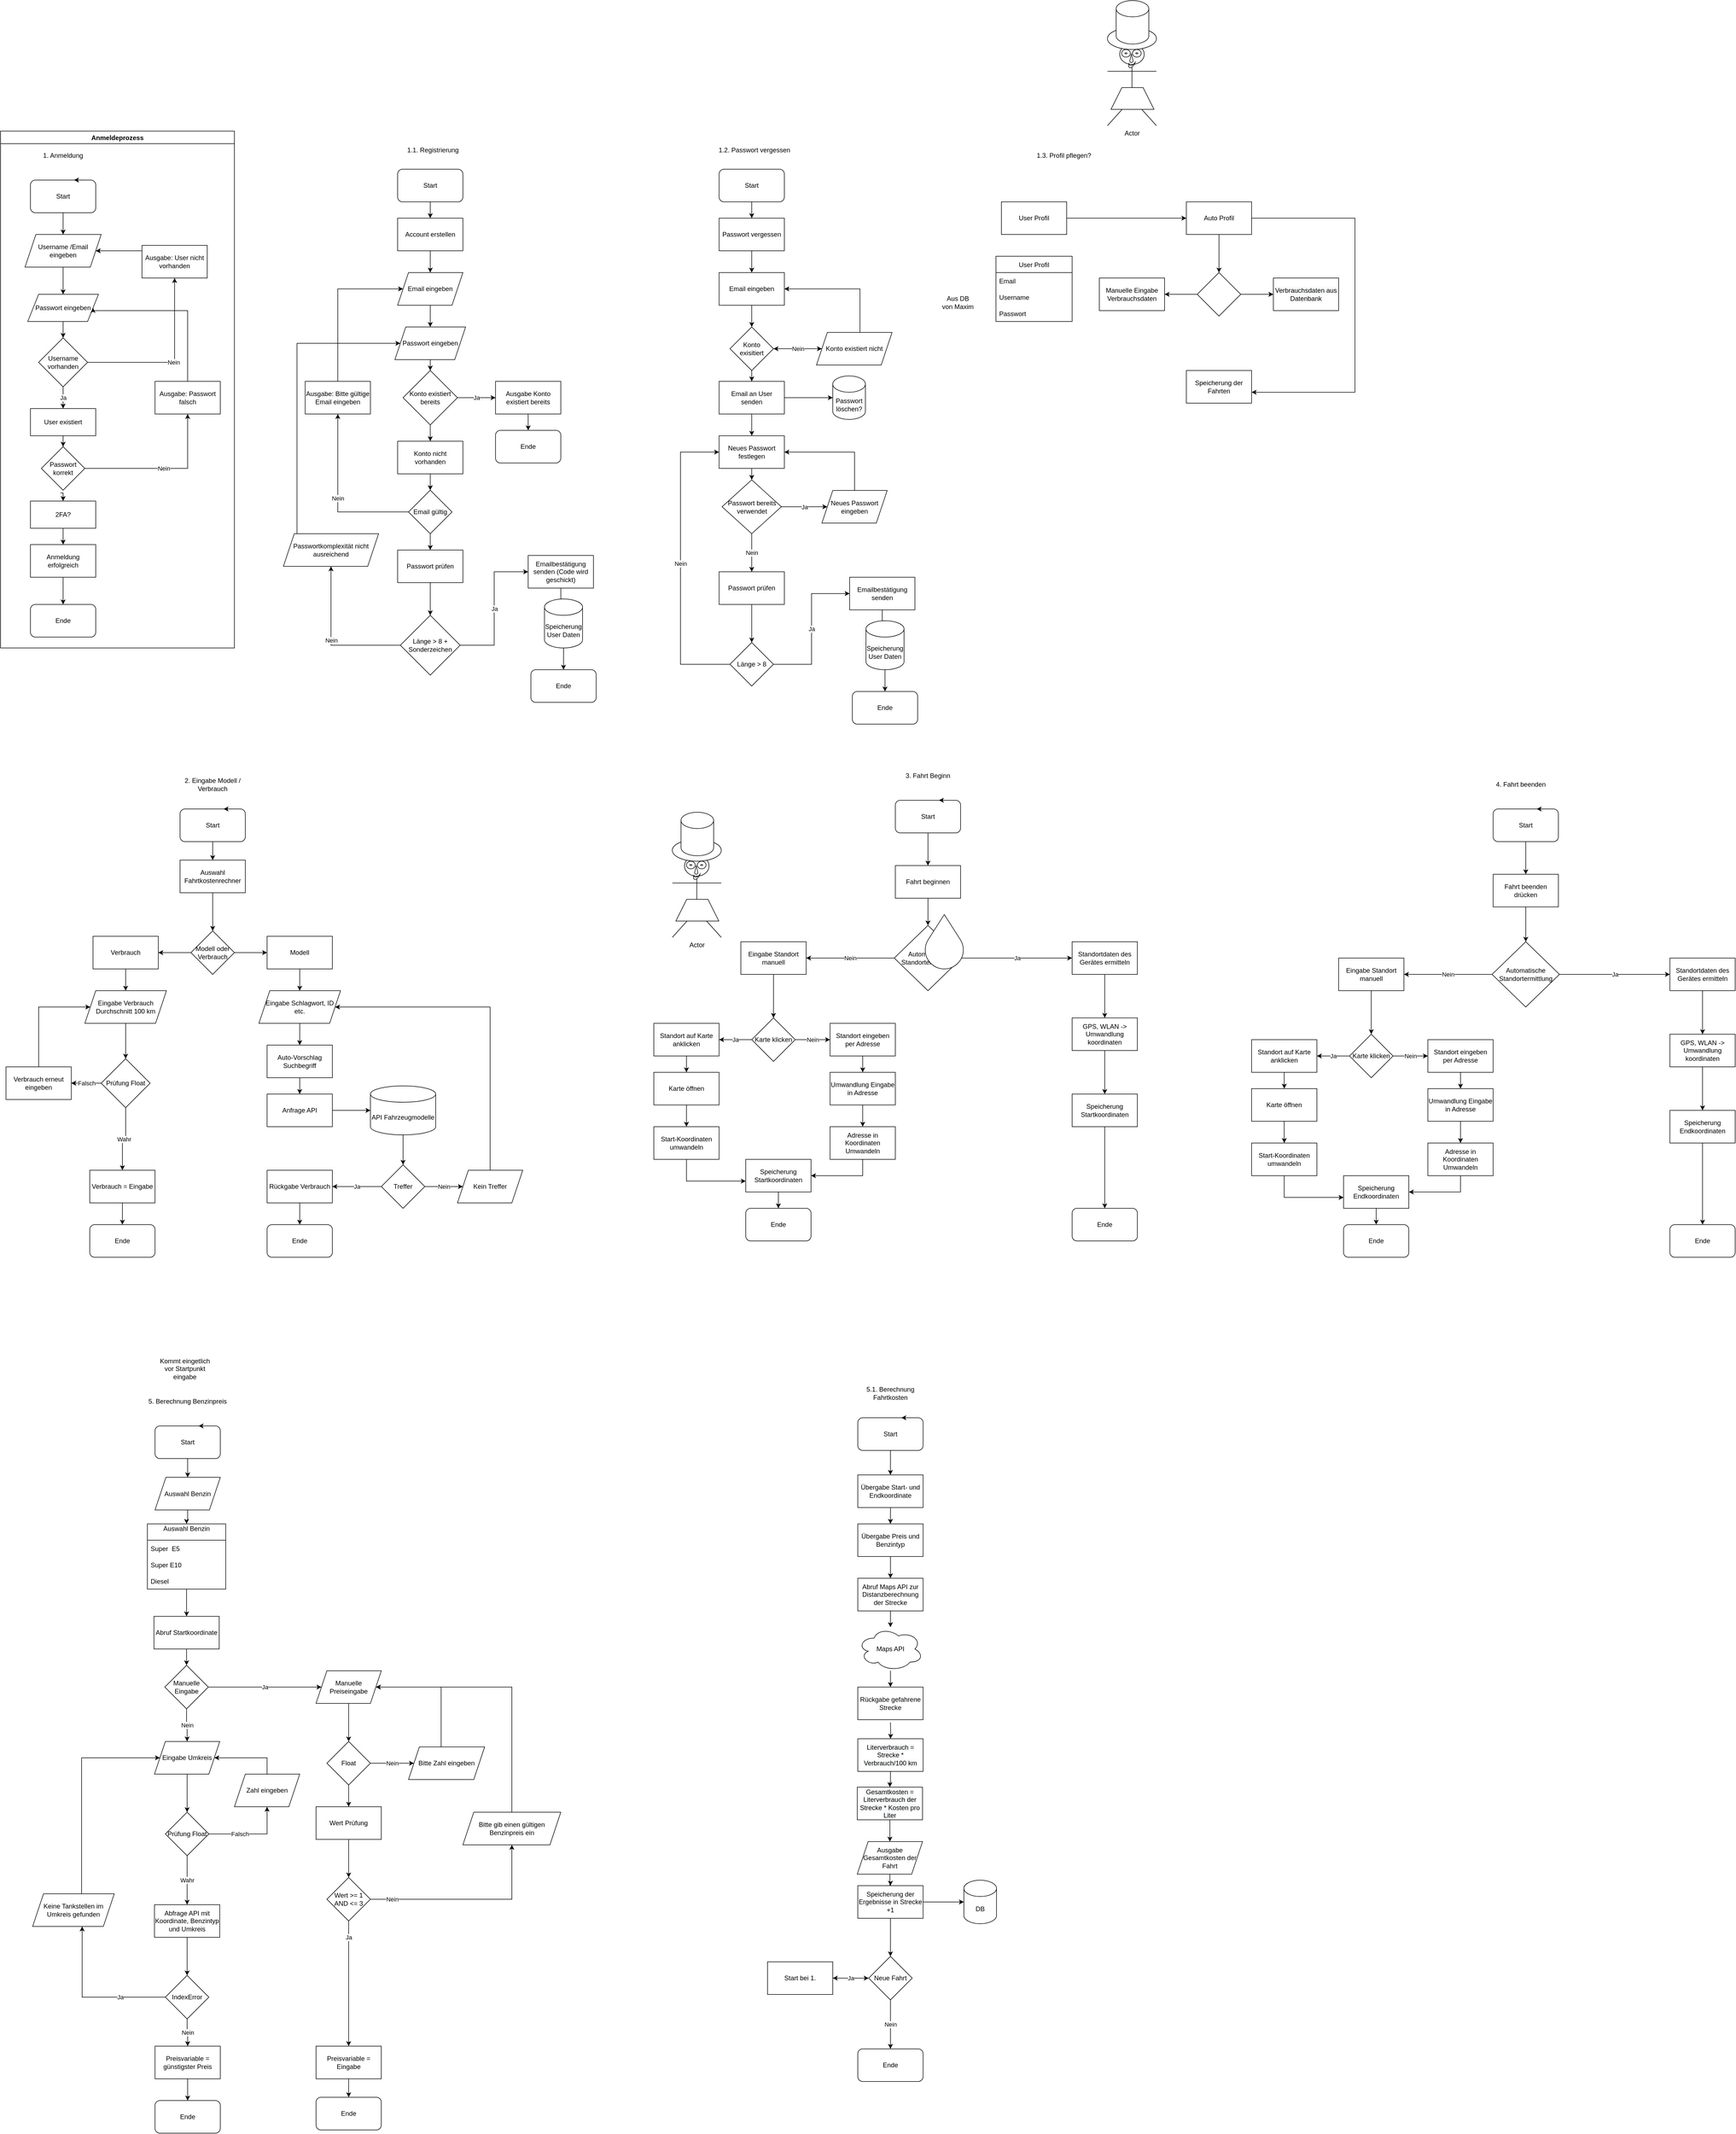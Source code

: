 <mxfile version="17.4.4" type="github">
  <diagram id="a5L7xohFr41d-8u4_TB0" name="Page-1">
    <mxGraphModel dx="965" dy="2889" grid="1" gridSize="10" guides="1" tooltips="1" connect="1" arrows="1" fold="1" page="1" pageScale="1" pageWidth="827" pageHeight="1169" math="0" shadow="0">
      <root>
        <mxCell id="0" />
        <mxCell id="1" parent="0" />
        <mxCell id="CUQLExU0p5yGPLY8ELJB-6" value="" style="edgeStyle=orthogonalEdgeStyle;rounded=0;orthogonalLoop=1;jettySize=auto;html=1;" parent="1" source="CUQLExU0p5yGPLY8ELJB-1" target="CUQLExU0p5yGPLY8ELJB-14" edge="1">
          <mxGeometry relative="1" as="geometry">
            <mxPoint x="125" y="-1700" as="targetPoint" />
          </mxGeometry>
        </mxCell>
        <mxCell id="CUQLExU0p5yGPLY8ELJB-1" value="Start" style="rounded=1;whiteSpace=wrap;html=1;" parent="1" vertex="1">
          <mxGeometry x="65" y="-1800" width="120" height="60" as="geometry" />
        </mxCell>
        <mxCell id="CUQLExU0p5yGPLY8ELJB-3" style="edgeStyle=orthogonalEdgeStyle;rounded=0;orthogonalLoop=1;jettySize=auto;html=1;exitX=0.75;exitY=0;exitDx=0;exitDy=0;entryX=0.667;entryY=0;entryDx=0;entryDy=0;entryPerimeter=0;" parent="1" source="CUQLExU0p5yGPLY8ELJB-1" target="CUQLExU0p5yGPLY8ELJB-1" edge="1">
          <mxGeometry relative="1" as="geometry" />
        </mxCell>
        <mxCell id="CUQLExU0p5yGPLY8ELJB-4" value="1. Anmeldung&lt;br&gt;" style="text;html=1;strokeColor=none;fillColor=none;align=center;verticalAlign=middle;whiteSpace=wrap;rounded=0;" parent="1" vertex="1">
          <mxGeometry x="50" y="-1860" width="150" height="30" as="geometry" />
        </mxCell>
        <mxCell id="CUQLExU0p5yGPLY8ELJB-22" value="Nein" style="edgeStyle=orthogonalEdgeStyle;rounded=0;orthogonalLoop=1;jettySize=auto;html=1;" parent="1" source="CUQLExU0p5yGPLY8ELJB-10" target="CUQLExU0p5yGPLY8ELJB-21" edge="1">
          <mxGeometry relative="1" as="geometry" />
        </mxCell>
        <mxCell id="CUQLExU0p5yGPLY8ELJB-25" value="Ja" style="edgeStyle=orthogonalEdgeStyle;rounded=0;orthogonalLoop=1;jettySize=auto;html=1;" parent="1" source="CUQLExU0p5yGPLY8ELJB-10" target="CUQLExU0p5yGPLY8ELJB-24" edge="1">
          <mxGeometry relative="1" as="geometry" />
        </mxCell>
        <mxCell id="CUQLExU0p5yGPLY8ELJB-10" value="Username vorhanden" style="rhombus;whiteSpace=wrap;html=1;" parent="1" vertex="1">
          <mxGeometry x="80" y="-1510" width="90" height="90" as="geometry" />
        </mxCell>
        <mxCell id="CUQLExU0p5yGPLY8ELJB-14" value="Username /Email eingeben" style="shape=parallelogram;perimeter=parallelogramPerimeter;whiteSpace=wrap;html=1;fixedSize=1;" parent="1" vertex="1">
          <mxGeometry x="55" y="-1700" width="140" height="60" as="geometry" />
        </mxCell>
        <mxCell id="CUQLExU0p5yGPLY8ELJB-16" style="edgeStyle=orthogonalEdgeStyle;rounded=0;orthogonalLoop=1;jettySize=auto;html=1;exitX=0.5;exitY=1;exitDx=0;exitDy=0;" parent="1" source="CUQLExU0p5yGPLY8ELJB-14" target="CUQLExU0p5yGPLY8ELJB-17" edge="1">
          <mxGeometry relative="1" as="geometry">
            <mxPoint x="125" y="-1590" as="targetPoint" />
          </mxGeometry>
        </mxCell>
        <mxCell id="CUQLExU0p5yGPLY8ELJB-18" style="edgeStyle=orthogonalEdgeStyle;rounded=0;orthogonalLoop=1;jettySize=auto;html=1;" parent="1" source="CUQLExU0p5yGPLY8ELJB-17" target="CUQLExU0p5yGPLY8ELJB-10" edge="1">
          <mxGeometry relative="1" as="geometry" />
        </mxCell>
        <mxCell id="CUQLExU0p5yGPLY8ELJB-17" value="Passwort eingeben" style="shape=parallelogram;perimeter=parallelogramPerimeter;whiteSpace=wrap;html=1;fixedSize=1;" parent="1" vertex="1">
          <mxGeometry x="60" y="-1590" width="130" height="50" as="geometry" />
        </mxCell>
        <mxCell id="CUQLExU0p5yGPLY8ELJB-23" style="edgeStyle=orthogonalEdgeStyle;rounded=0;orthogonalLoop=1;jettySize=auto;html=1;entryX=1;entryY=0.5;entryDx=0;entryDy=0;" parent="1" source="CUQLExU0p5yGPLY8ELJB-21" target="CUQLExU0p5yGPLY8ELJB-14" edge="1">
          <mxGeometry relative="1" as="geometry">
            <Array as="points">
              <mxPoint x="340" y="-1670" />
            </Array>
          </mxGeometry>
        </mxCell>
        <mxCell id="CUQLExU0p5yGPLY8ELJB-21" value="Ausgabe: User nicht vorhanden" style="rounded=0;whiteSpace=wrap;html=1;" parent="1" vertex="1">
          <mxGeometry x="270" y="-1680" width="120" height="60" as="geometry" />
        </mxCell>
        <mxCell id="CUQLExU0p5yGPLY8ELJB-27" style="edgeStyle=orthogonalEdgeStyle;rounded=0;orthogonalLoop=1;jettySize=auto;html=1;" parent="1" source="CUQLExU0p5yGPLY8ELJB-24" target="CUQLExU0p5yGPLY8ELJB-26" edge="1">
          <mxGeometry relative="1" as="geometry" />
        </mxCell>
        <mxCell id="CUQLExU0p5yGPLY8ELJB-24" value="User existiert" style="rounded=0;whiteSpace=wrap;html=1;" parent="1" vertex="1">
          <mxGeometry x="65" y="-1380" width="120" height="50" as="geometry" />
        </mxCell>
        <mxCell id="CUQLExU0p5yGPLY8ELJB-29" value="Nein" style="edgeStyle=orthogonalEdgeStyle;rounded=0;orthogonalLoop=1;jettySize=auto;html=1;" parent="1" source="CUQLExU0p5yGPLY8ELJB-26" target="CUQLExU0p5yGPLY8ELJB-28" edge="1">
          <mxGeometry relative="1" as="geometry" />
        </mxCell>
        <mxCell id="U_qi9zB7oN6zD1L9TSrs-2" value="" style="edgeStyle=orthogonalEdgeStyle;rounded=0;orthogonalLoop=1;jettySize=auto;html=1;entryX=0.5;entryY=0;entryDx=0;entryDy=0;exitX=0.5;exitY=1;exitDx=0;exitDy=0;" edge="1" parent="1" target="U_qi9zB7oN6zD1L9TSrs-3">
          <mxGeometry relative="1" as="geometry">
            <mxPoint x="120" y="-1225" as="sourcePoint" />
          </mxGeometry>
        </mxCell>
        <mxCell id="CUQLExU0p5yGPLY8ELJB-26" value="Passwort korrekt" style="rhombus;whiteSpace=wrap;html=1;" parent="1" vertex="1">
          <mxGeometry x="85" y="-1310" width="80" height="80" as="geometry" />
        </mxCell>
        <mxCell id="CUQLExU0p5yGPLY8ELJB-40" style="edgeStyle=orthogonalEdgeStyle;rounded=0;orthogonalLoop=1;jettySize=auto;html=1;entryX=1;entryY=0.5;entryDx=0;entryDy=0;" parent="1" source="CUQLExU0p5yGPLY8ELJB-28" target="CUQLExU0p5yGPLY8ELJB-17" edge="1">
          <mxGeometry relative="1" as="geometry">
            <Array as="points">
              <mxPoint x="354" y="-1560" />
              <mxPoint x="180" y="-1560" />
            </Array>
          </mxGeometry>
        </mxCell>
        <mxCell id="CUQLExU0p5yGPLY8ELJB-28" value="Ausgabe: Passwort falsch" style="rounded=0;whiteSpace=wrap;html=1;" parent="1" vertex="1">
          <mxGeometry x="294" y="-1430" width="120" height="60" as="geometry" />
        </mxCell>
        <mxCell id="CUQLExU0p5yGPLY8ELJB-39" style="edgeStyle=orthogonalEdgeStyle;rounded=0;orthogonalLoop=1;jettySize=auto;html=1;" parent="1" source="CUQLExU0p5yGPLY8ELJB-34" target="CUQLExU0p5yGPLY8ELJB-38" edge="1">
          <mxGeometry relative="1" as="geometry" />
        </mxCell>
        <mxCell id="CUQLExU0p5yGPLY8ELJB-34" value="Anmeldung erfolgreich" style="rounded=0;whiteSpace=wrap;html=1;" parent="1" vertex="1">
          <mxGeometry x="65" y="-1130" width="120" height="60" as="geometry" />
        </mxCell>
        <mxCell id="CUQLExU0p5yGPLY8ELJB-38" value="Ende" style="rounded=1;whiteSpace=wrap;html=1;" parent="1" vertex="1">
          <mxGeometry x="65" y="-1020" width="120" height="60" as="geometry" />
        </mxCell>
        <mxCell id="CUQLExU0p5yGPLY8ELJB-41" value="1.1. Registrierung" style="text;html=1;strokeColor=none;fillColor=none;align=center;verticalAlign=middle;whiteSpace=wrap;rounded=0;" parent="1" vertex="1">
          <mxGeometry x="730" y="-1870" width="150" height="30" as="geometry" />
        </mxCell>
        <mxCell id="CUQLExU0p5yGPLY8ELJB-62" style="edgeStyle=orthogonalEdgeStyle;rounded=0;orthogonalLoop=1;jettySize=auto;html=1;" parent="1" source="CUQLExU0p5yGPLY8ELJB-42" target="CUQLExU0p5yGPLY8ELJB-63" edge="1">
          <mxGeometry relative="1" as="geometry">
            <mxPoint x="800" y="-1740" as="targetPoint" />
          </mxGeometry>
        </mxCell>
        <mxCell id="CUQLExU0p5yGPLY8ELJB-42" value="Start" style="rounded=1;whiteSpace=wrap;html=1;" parent="1" vertex="1">
          <mxGeometry x="740" y="-1820" width="120" height="60" as="geometry" />
        </mxCell>
        <mxCell id="CUQLExU0p5yGPLY8ELJB-66" style="edgeStyle=orthogonalEdgeStyle;rounded=0;orthogonalLoop=1;jettySize=auto;html=1;" parent="1" source="CUQLExU0p5yGPLY8ELJB-63" target="CUQLExU0p5yGPLY8ELJB-64" edge="1">
          <mxGeometry relative="1" as="geometry" />
        </mxCell>
        <mxCell id="CUQLExU0p5yGPLY8ELJB-63" value="Account erstellen" style="rounded=0;whiteSpace=wrap;html=1;" parent="1" vertex="1">
          <mxGeometry x="740" y="-1730" width="120" height="60" as="geometry" />
        </mxCell>
        <mxCell id="CUQLExU0p5yGPLY8ELJB-67" style="edgeStyle=orthogonalEdgeStyle;rounded=0;orthogonalLoop=1;jettySize=auto;html=1;" parent="1" source="CUQLExU0p5yGPLY8ELJB-64" target="CUQLExU0p5yGPLY8ELJB-65" edge="1">
          <mxGeometry relative="1" as="geometry" />
        </mxCell>
        <mxCell id="CUQLExU0p5yGPLY8ELJB-64" value="Email eingeben" style="shape=parallelogram;perimeter=parallelogramPerimeter;whiteSpace=wrap;html=1;fixedSize=1;" parent="1" vertex="1">
          <mxGeometry x="740" y="-1630" width="120" height="60" as="geometry" />
        </mxCell>
        <mxCell id="CUQLExU0p5yGPLY8ELJB-69" value="" style="edgeStyle=orthogonalEdgeStyle;rounded=0;orthogonalLoop=1;jettySize=auto;html=1;" parent="1" source="CUQLExU0p5yGPLY8ELJB-65" target="CUQLExU0p5yGPLY8ELJB-68" edge="1">
          <mxGeometry relative="1" as="geometry" />
        </mxCell>
        <mxCell id="CUQLExU0p5yGPLY8ELJB-65" value="Passwort eingeben" style="shape=parallelogram;perimeter=parallelogramPerimeter;whiteSpace=wrap;html=1;fixedSize=1;" parent="1" vertex="1">
          <mxGeometry x="735" y="-1530" width="130" height="60" as="geometry" />
        </mxCell>
        <mxCell id="CUQLExU0p5yGPLY8ELJB-72" value="Ja" style="edgeStyle=orthogonalEdgeStyle;rounded=0;orthogonalLoop=1;jettySize=auto;html=1;" parent="1" source="CUQLExU0p5yGPLY8ELJB-68" target="CUQLExU0p5yGPLY8ELJB-71" edge="1">
          <mxGeometry relative="1" as="geometry" />
        </mxCell>
        <mxCell id="CUQLExU0p5yGPLY8ELJB-77" value="" style="edgeStyle=orthogonalEdgeStyle;rounded=0;orthogonalLoop=1;jettySize=auto;html=1;" parent="1" source="CUQLExU0p5yGPLY8ELJB-68" target="CUQLExU0p5yGPLY8ELJB-76" edge="1">
          <mxGeometry relative="1" as="geometry" />
        </mxCell>
        <mxCell id="CUQLExU0p5yGPLY8ELJB-68" value="Konto existiert bereits" style="rhombus;whiteSpace=wrap;html=1;" parent="1" vertex="1">
          <mxGeometry x="750" y="-1450" width="100" height="100" as="geometry" />
        </mxCell>
        <mxCell id="CUQLExU0p5yGPLY8ELJB-74" value="" style="edgeStyle=orthogonalEdgeStyle;rounded=0;orthogonalLoop=1;jettySize=auto;html=1;" parent="1" source="CUQLExU0p5yGPLY8ELJB-71" target="CUQLExU0p5yGPLY8ELJB-73" edge="1">
          <mxGeometry relative="1" as="geometry" />
        </mxCell>
        <mxCell id="CUQLExU0p5yGPLY8ELJB-71" value="Ausgabe Konto existiert bereits" style="whiteSpace=wrap;html=1;" parent="1" vertex="1">
          <mxGeometry x="920" y="-1430" width="120" height="60" as="geometry" />
        </mxCell>
        <mxCell id="CUQLExU0p5yGPLY8ELJB-73" value="Ende" style="rounded=1;whiteSpace=wrap;html=1;" parent="1" vertex="1">
          <mxGeometry x="920" y="-1340" width="120" height="60" as="geometry" />
        </mxCell>
        <mxCell id="CUQLExU0p5yGPLY8ELJB-79" value="" style="edgeStyle=orthogonalEdgeStyle;rounded=0;orthogonalLoop=1;jettySize=auto;html=1;" parent="1" source="CUQLExU0p5yGPLY8ELJB-76" target="CUQLExU0p5yGPLY8ELJB-78" edge="1">
          <mxGeometry relative="1" as="geometry" />
        </mxCell>
        <mxCell id="CUQLExU0p5yGPLY8ELJB-76" value="Konto nicht vorhanden" style="whiteSpace=wrap;html=1;" parent="1" vertex="1">
          <mxGeometry x="740" y="-1320" width="120" height="60" as="geometry" />
        </mxCell>
        <mxCell id="CUQLExU0p5yGPLY8ELJB-81" value="Nein" style="edgeStyle=orthogonalEdgeStyle;rounded=0;orthogonalLoop=1;jettySize=auto;html=1;" parent="1" source="CUQLExU0p5yGPLY8ELJB-78" target="CUQLExU0p5yGPLY8ELJB-80" edge="1">
          <mxGeometry relative="1" as="geometry">
            <mxPoint x="710" y="-1190" as="targetPoint" />
          </mxGeometry>
        </mxCell>
        <mxCell id="CUQLExU0p5yGPLY8ELJB-99" value="" style="edgeStyle=orthogonalEdgeStyle;rounded=0;orthogonalLoop=1;jettySize=auto;html=1;" parent="1" source="CUQLExU0p5yGPLY8ELJB-78" target="CUQLExU0p5yGPLY8ELJB-98" edge="1">
          <mxGeometry relative="1" as="geometry" />
        </mxCell>
        <mxCell id="CUQLExU0p5yGPLY8ELJB-78" value="Email gültig" style="rhombus;whiteSpace=wrap;html=1;" parent="1" vertex="1">
          <mxGeometry x="760" y="-1230" width="80" height="80" as="geometry" />
        </mxCell>
        <mxCell id="CUQLExU0p5yGPLY8ELJB-87" style="edgeStyle=orthogonalEdgeStyle;rounded=0;orthogonalLoop=1;jettySize=auto;html=1;entryX=0;entryY=0.5;entryDx=0;entryDy=0;" parent="1" source="CUQLExU0p5yGPLY8ELJB-80" target="CUQLExU0p5yGPLY8ELJB-64" edge="1">
          <mxGeometry relative="1" as="geometry">
            <Array as="points">
              <mxPoint x="630" y="-1600" />
            </Array>
          </mxGeometry>
        </mxCell>
        <mxCell id="CUQLExU0p5yGPLY8ELJB-80" value="Ausgabe: Bitte gültige Email eingeben" style="whiteSpace=wrap;html=1;" parent="1" vertex="1">
          <mxGeometry x="570" y="-1430" width="120" height="60" as="geometry" />
        </mxCell>
        <mxCell id="CUQLExU0p5yGPLY8ELJB-83" style="edgeStyle=orthogonalEdgeStyle;rounded=0;orthogonalLoop=1;jettySize=auto;html=1;exitX=0.5;exitY=1;exitDx=0;exitDy=0;" parent="1" source="CUQLExU0p5yGPLY8ELJB-80" target="CUQLExU0p5yGPLY8ELJB-80" edge="1">
          <mxGeometry relative="1" as="geometry" />
        </mxCell>
        <mxCell id="CUQLExU0p5yGPLY8ELJB-95" style="edgeStyle=orthogonalEdgeStyle;rounded=0;orthogonalLoop=1;jettySize=auto;html=1;entryX=0.519;entryY=0.346;entryDx=0;entryDy=0;entryPerimeter=0;" parent="1" source="CUQLExU0p5yGPLY8ELJB-90" target="CUQLExU0p5yGPLY8ELJB-93" edge="1">
          <mxGeometry relative="1" as="geometry" />
        </mxCell>
        <mxCell id="CUQLExU0p5yGPLY8ELJB-90" value="Emailbestätigung senden (Code wird geschickt)" style="whiteSpace=wrap;html=1;" parent="1" vertex="1">
          <mxGeometry x="980" y="-1110" width="120" height="60" as="geometry" />
        </mxCell>
        <mxCell id="CUQLExU0p5yGPLY8ELJB-97" value="" style="edgeStyle=orthogonalEdgeStyle;rounded=0;orthogonalLoop=1;jettySize=auto;html=1;" parent="1" source="CUQLExU0p5yGPLY8ELJB-93" target="CUQLExU0p5yGPLY8ELJB-96" edge="1">
          <mxGeometry relative="1" as="geometry" />
        </mxCell>
        <mxCell id="CUQLExU0p5yGPLY8ELJB-93" value="Speicherung User Daten" style="shape=cylinder3;whiteSpace=wrap;html=1;boundedLbl=1;backgroundOutline=1;size=15;" parent="1" vertex="1">
          <mxGeometry x="1010" y="-1030" width="70" height="90" as="geometry" />
        </mxCell>
        <mxCell id="CUQLExU0p5yGPLY8ELJB-96" value="Ende" style="rounded=1;whiteSpace=wrap;html=1;" parent="1" vertex="1">
          <mxGeometry x="985" y="-900" width="120" height="60" as="geometry" />
        </mxCell>
        <mxCell id="CUQLExU0p5yGPLY8ELJB-101" value="" style="edgeStyle=orthogonalEdgeStyle;rounded=0;orthogonalLoop=1;jettySize=auto;html=1;" parent="1" source="CUQLExU0p5yGPLY8ELJB-98" target="CUQLExU0p5yGPLY8ELJB-100" edge="1">
          <mxGeometry relative="1" as="geometry" />
        </mxCell>
        <mxCell id="CUQLExU0p5yGPLY8ELJB-98" value="Passwort prüfen" style="whiteSpace=wrap;html=1;" parent="1" vertex="1">
          <mxGeometry x="740" y="-1120" width="120" height="60" as="geometry" />
        </mxCell>
        <mxCell id="CUQLExU0p5yGPLY8ELJB-102" value="Ja" style="edgeStyle=orthogonalEdgeStyle;rounded=0;orthogonalLoop=1;jettySize=auto;html=1;entryX=0;entryY=0.5;entryDx=0;entryDy=0;" parent="1" source="CUQLExU0p5yGPLY8ELJB-100" target="CUQLExU0p5yGPLY8ELJB-90" edge="1">
          <mxGeometry relative="1" as="geometry" />
        </mxCell>
        <mxCell id="CUQLExU0p5yGPLY8ELJB-104" value="Nein" style="edgeStyle=orthogonalEdgeStyle;rounded=0;orthogonalLoop=1;jettySize=auto;html=1;entryX=0.5;entryY=1;entryDx=0;entryDy=0;" parent="1" source="CUQLExU0p5yGPLY8ELJB-100" target="U_qi9zB7oN6zD1L9TSrs-14" edge="1">
          <mxGeometry relative="1" as="geometry" />
        </mxCell>
        <mxCell id="CUQLExU0p5yGPLY8ELJB-100" value="Länge &amp;gt; 8 + Sonderzeichen" style="rhombus;whiteSpace=wrap;html=1;" parent="1" vertex="1">
          <mxGeometry x="745" y="-1000" width="110" height="110" as="geometry" />
        </mxCell>
        <mxCell id="olq20LGthkGDlswXmMEZ-1" value="1.2. Passwort vergessen" style="text;html=1;strokeColor=none;fillColor=none;align=center;verticalAlign=middle;whiteSpace=wrap;rounded=0;" parent="1" vertex="1">
          <mxGeometry x="1321" y="-1870" width="150" height="30" as="geometry" />
        </mxCell>
        <mxCell id="olq20LGthkGDlswXmMEZ-2" style="edgeStyle=orthogonalEdgeStyle;rounded=0;orthogonalLoop=1;jettySize=auto;html=1;" parent="1" source="olq20LGthkGDlswXmMEZ-3" target="olq20LGthkGDlswXmMEZ-4" edge="1">
          <mxGeometry relative="1" as="geometry">
            <mxPoint x="1391" y="-1740" as="targetPoint" />
          </mxGeometry>
        </mxCell>
        <mxCell id="olq20LGthkGDlswXmMEZ-3" value="Start" style="rounded=1;whiteSpace=wrap;html=1;" parent="1" vertex="1">
          <mxGeometry x="1331" y="-1820" width="120" height="60" as="geometry" />
        </mxCell>
        <mxCell id="olq20LGthkGDlswXmMEZ-6" value="" style="edgeStyle=orthogonalEdgeStyle;rounded=0;orthogonalLoop=1;jettySize=auto;html=1;" parent="1" source="olq20LGthkGDlswXmMEZ-4" target="olq20LGthkGDlswXmMEZ-5" edge="1">
          <mxGeometry relative="1" as="geometry" />
        </mxCell>
        <mxCell id="olq20LGthkGDlswXmMEZ-4" value="Passwort vergessen" style="rounded=0;whiteSpace=wrap;html=1;" parent="1" vertex="1">
          <mxGeometry x="1331" y="-1730" width="120" height="60" as="geometry" />
        </mxCell>
        <mxCell id="olq20LGthkGDlswXmMEZ-8" value="" style="edgeStyle=orthogonalEdgeStyle;rounded=0;orthogonalLoop=1;jettySize=auto;html=1;" parent="1" source="olq20LGthkGDlswXmMEZ-5" target="olq20LGthkGDlswXmMEZ-7" edge="1">
          <mxGeometry relative="1" as="geometry" />
        </mxCell>
        <mxCell id="olq20LGthkGDlswXmMEZ-5" value="Email eingeben" style="rounded=0;whiteSpace=wrap;html=1;" parent="1" vertex="1">
          <mxGeometry x="1331" y="-1630" width="120" height="60" as="geometry" />
        </mxCell>
        <mxCell id="olq20LGthkGDlswXmMEZ-12" value="" style="edgeStyle=orthogonalEdgeStyle;rounded=0;orthogonalLoop=1;jettySize=auto;html=1;" parent="1" source="olq20LGthkGDlswXmMEZ-7" target="olq20LGthkGDlswXmMEZ-11" edge="1">
          <mxGeometry relative="1" as="geometry" />
        </mxCell>
        <mxCell id="olq20LGthkGDlswXmMEZ-16" value="" style="edgeStyle=orthogonalEdgeStyle;rounded=0;orthogonalLoop=1;jettySize=auto;html=1;" parent="1" source="olq20LGthkGDlswXmMEZ-7" target="olq20LGthkGDlswXmMEZ-15" edge="1">
          <mxGeometry relative="1" as="geometry" />
        </mxCell>
        <mxCell id="olq20LGthkGDlswXmMEZ-7" value="Konto exisitiert" style="rhombus;whiteSpace=wrap;html=1;rounded=0;" parent="1" vertex="1">
          <mxGeometry x="1351" y="-1530" width="80" height="80" as="geometry" />
        </mxCell>
        <mxCell id="olq20LGthkGDlswXmMEZ-13" value="Nein" style="edgeStyle=orthogonalEdgeStyle;rounded=0;orthogonalLoop=1;jettySize=auto;html=1;" parent="1" source="olq20LGthkGDlswXmMEZ-11" target="olq20LGthkGDlswXmMEZ-7" edge="1">
          <mxGeometry relative="1" as="geometry" />
        </mxCell>
        <mxCell id="olq20LGthkGDlswXmMEZ-14" style="edgeStyle=orthogonalEdgeStyle;rounded=0;orthogonalLoop=1;jettySize=auto;html=1;entryX=1;entryY=0.5;entryDx=0;entryDy=0;" parent="1" source="olq20LGthkGDlswXmMEZ-11" target="olq20LGthkGDlswXmMEZ-5" edge="1">
          <mxGeometry relative="1" as="geometry">
            <Array as="points">
              <mxPoint x="1590" y="-1600" />
            </Array>
          </mxGeometry>
        </mxCell>
        <mxCell id="olq20LGthkGDlswXmMEZ-11" value="Konto existiert nicht" style="shape=parallelogram;perimeter=parallelogramPerimeter;whiteSpace=wrap;html=1;fixedSize=1;rounded=0;" parent="1" vertex="1">
          <mxGeometry x="1510" y="-1520" width="139" height="60" as="geometry" />
        </mxCell>
        <mxCell id="olq20LGthkGDlswXmMEZ-18" style="edgeStyle=orthogonalEdgeStyle;rounded=0;orthogonalLoop=1;jettySize=auto;html=1;entryX=0;entryY=0.5;entryDx=0;entryDy=0;entryPerimeter=0;" parent="1" source="olq20LGthkGDlswXmMEZ-15" target="olq20LGthkGDlswXmMEZ-17" edge="1">
          <mxGeometry relative="1" as="geometry" />
        </mxCell>
        <mxCell id="olq20LGthkGDlswXmMEZ-20" value="" style="edgeStyle=orthogonalEdgeStyle;rounded=0;orthogonalLoop=1;jettySize=auto;html=1;" parent="1" source="olq20LGthkGDlswXmMEZ-15" target="olq20LGthkGDlswXmMEZ-19" edge="1">
          <mxGeometry relative="1" as="geometry" />
        </mxCell>
        <mxCell id="olq20LGthkGDlswXmMEZ-15" value="Email an User senden" style="whiteSpace=wrap;html=1;rounded=0;" parent="1" vertex="1">
          <mxGeometry x="1331" y="-1430" width="120" height="60" as="geometry" />
        </mxCell>
        <mxCell id="olq20LGthkGDlswXmMEZ-17" value="Passwort löschen?" style="shape=cylinder3;whiteSpace=wrap;html=1;boundedLbl=1;backgroundOutline=1;size=15;" parent="1" vertex="1">
          <mxGeometry x="1540" y="-1440" width="60" height="80" as="geometry" />
        </mxCell>
        <mxCell id="xrXSfagE0BFIaKEydtMP-2" value="" style="edgeStyle=orthogonalEdgeStyle;rounded=0;orthogonalLoop=1;jettySize=auto;html=1;" parent="1" source="olq20LGthkGDlswXmMEZ-19" target="xrXSfagE0BFIaKEydtMP-1" edge="1">
          <mxGeometry relative="1" as="geometry" />
        </mxCell>
        <mxCell id="olq20LGthkGDlswXmMEZ-19" value="Neues Passwort festlegen" style="whiteSpace=wrap;html=1;rounded=0;" parent="1" vertex="1">
          <mxGeometry x="1331" y="-1330" width="120" height="60" as="geometry" />
        </mxCell>
        <mxCell id="olq20LGthkGDlswXmMEZ-21" style="edgeStyle=orthogonalEdgeStyle;rounded=0;orthogonalLoop=1;jettySize=auto;html=1;entryX=0.519;entryY=0.346;entryDx=0;entryDy=0;entryPerimeter=0;" parent="1" source="olq20LGthkGDlswXmMEZ-22" target="olq20LGthkGDlswXmMEZ-24" edge="1">
          <mxGeometry relative="1" as="geometry" />
        </mxCell>
        <mxCell id="olq20LGthkGDlswXmMEZ-22" value="Emailbestätigung senden" style="whiteSpace=wrap;html=1;" parent="1" vertex="1">
          <mxGeometry x="1571" y="-1070" width="120" height="60" as="geometry" />
        </mxCell>
        <mxCell id="olq20LGthkGDlswXmMEZ-23" value="" style="edgeStyle=orthogonalEdgeStyle;rounded=0;orthogonalLoop=1;jettySize=auto;html=1;" parent="1" source="olq20LGthkGDlswXmMEZ-24" target="olq20LGthkGDlswXmMEZ-25" edge="1">
          <mxGeometry relative="1" as="geometry" />
        </mxCell>
        <mxCell id="olq20LGthkGDlswXmMEZ-24" value="Speicherung User Daten" style="shape=cylinder3;whiteSpace=wrap;html=1;boundedLbl=1;backgroundOutline=1;size=15;" parent="1" vertex="1">
          <mxGeometry x="1601" y="-990" width="70" height="90" as="geometry" />
        </mxCell>
        <mxCell id="olq20LGthkGDlswXmMEZ-25" value="Ende" style="rounded=1;whiteSpace=wrap;html=1;" parent="1" vertex="1">
          <mxGeometry x="1576" y="-860" width="120" height="60" as="geometry" />
        </mxCell>
        <mxCell id="olq20LGthkGDlswXmMEZ-26" value="" style="edgeStyle=orthogonalEdgeStyle;rounded=0;orthogonalLoop=1;jettySize=auto;html=1;" parent="1" source="olq20LGthkGDlswXmMEZ-27" target="olq20LGthkGDlswXmMEZ-29" edge="1">
          <mxGeometry relative="1" as="geometry" />
        </mxCell>
        <mxCell id="olq20LGthkGDlswXmMEZ-27" value="Passwort prüfen" style="whiteSpace=wrap;html=1;" parent="1" vertex="1">
          <mxGeometry x="1331" y="-1080" width="120" height="60" as="geometry" />
        </mxCell>
        <mxCell id="olq20LGthkGDlswXmMEZ-28" value="Ja" style="edgeStyle=orthogonalEdgeStyle;rounded=0;orthogonalLoop=1;jettySize=auto;html=1;entryX=0;entryY=0.5;entryDx=0;entryDy=0;" parent="1" source="olq20LGthkGDlswXmMEZ-29" target="olq20LGthkGDlswXmMEZ-22" edge="1">
          <mxGeometry relative="1" as="geometry" />
        </mxCell>
        <mxCell id="olq20LGthkGDlswXmMEZ-35" value="Nein" style="edgeStyle=orthogonalEdgeStyle;rounded=0;orthogonalLoop=1;jettySize=auto;html=1;entryX=0;entryY=0.5;entryDx=0;entryDy=0;" parent="1" source="olq20LGthkGDlswXmMEZ-29" target="olq20LGthkGDlswXmMEZ-19" edge="1">
          <mxGeometry relative="1" as="geometry">
            <Array as="points">
              <mxPoint x="1260" y="-910" />
              <mxPoint x="1260" y="-1300" />
            </Array>
          </mxGeometry>
        </mxCell>
        <mxCell id="olq20LGthkGDlswXmMEZ-29" value="Länge &amp;gt; 8" style="rhombus;whiteSpace=wrap;html=1;" parent="1" vertex="1">
          <mxGeometry x="1351" y="-950" width="80" height="80" as="geometry" />
        </mxCell>
        <mxCell id="xrXSfagE0BFIaKEydtMP-4" value="Nein" style="edgeStyle=orthogonalEdgeStyle;rounded=0;orthogonalLoop=1;jettySize=auto;html=1;" parent="1" source="xrXSfagE0BFIaKEydtMP-1" target="olq20LGthkGDlswXmMEZ-27" edge="1">
          <mxGeometry relative="1" as="geometry" />
        </mxCell>
        <mxCell id="xrXSfagE0BFIaKEydtMP-9" value="Ja" style="edgeStyle=orthogonalEdgeStyle;rounded=0;orthogonalLoop=1;jettySize=auto;html=1;" parent="1" source="xrXSfagE0BFIaKEydtMP-1" target="xrXSfagE0BFIaKEydtMP-8" edge="1">
          <mxGeometry relative="1" as="geometry" />
        </mxCell>
        <mxCell id="xrXSfagE0BFIaKEydtMP-1" value="Passwort bereits verwendet" style="rhombus;whiteSpace=wrap;html=1;rounded=0;" parent="1" vertex="1">
          <mxGeometry x="1336.5" y="-1249" width="109" height="99" as="geometry" />
        </mxCell>
        <mxCell id="xrXSfagE0BFIaKEydtMP-10" style="edgeStyle=orthogonalEdgeStyle;rounded=0;orthogonalLoop=1;jettySize=auto;html=1;entryX=1;entryY=0.5;entryDx=0;entryDy=0;" parent="1" source="xrXSfagE0BFIaKEydtMP-8" target="olq20LGthkGDlswXmMEZ-19" edge="1">
          <mxGeometry relative="1" as="geometry">
            <Array as="points">
              <mxPoint x="1580" y="-1300" />
            </Array>
          </mxGeometry>
        </mxCell>
        <mxCell id="xrXSfagE0BFIaKEydtMP-8" value="Neues Passwort eingeben" style="shape=parallelogram;perimeter=parallelogramPerimeter;whiteSpace=wrap;html=1;fixedSize=1;rounded=0;" parent="1" vertex="1">
          <mxGeometry x="1520" y="-1229.5" width="120" height="60" as="geometry" />
        </mxCell>
        <mxCell id="xrXSfagE0BFIaKEydtMP-15" style="edgeStyle=orthogonalEdgeStyle;rounded=0;orthogonalLoop=1;jettySize=auto;html=1;" parent="1" source="xrXSfagE0BFIaKEydtMP-11" target="xrXSfagE0BFIaKEydtMP-14" edge="1">
          <mxGeometry relative="1" as="geometry" />
        </mxCell>
        <mxCell id="xrXSfagE0BFIaKEydtMP-11" value="Start" style="rounded=1;whiteSpace=wrap;html=1;" parent="1" vertex="1">
          <mxGeometry x="340" y="-644" width="120" height="60" as="geometry" />
        </mxCell>
        <mxCell id="xrXSfagE0BFIaKEydtMP-12" style="edgeStyle=orthogonalEdgeStyle;rounded=0;orthogonalLoop=1;jettySize=auto;html=1;exitX=0.75;exitY=0;exitDx=0;exitDy=0;entryX=0.667;entryY=0;entryDx=0;entryDy=0;entryPerimeter=0;" parent="1" source="xrXSfagE0BFIaKEydtMP-11" target="xrXSfagE0BFIaKEydtMP-11" edge="1">
          <mxGeometry relative="1" as="geometry" />
        </mxCell>
        <mxCell id="xrXSfagE0BFIaKEydtMP-13" value="2. Eingabe Modell / Verbrauch" style="text;html=1;strokeColor=none;fillColor=none;align=center;verticalAlign=middle;whiteSpace=wrap;rounded=0;" parent="1" vertex="1">
          <mxGeometry x="325" y="-704" width="150" height="30" as="geometry" />
        </mxCell>
        <mxCell id="xrXSfagE0BFIaKEydtMP-17" value="" style="edgeStyle=orthogonalEdgeStyle;rounded=0;orthogonalLoop=1;jettySize=auto;html=1;" parent="1" source="xrXSfagE0BFIaKEydtMP-14" target="xrXSfagE0BFIaKEydtMP-16" edge="1">
          <mxGeometry relative="1" as="geometry" />
        </mxCell>
        <mxCell id="xrXSfagE0BFIaKEydtMP-14" value="Auswahl Fahrtkostenrechner" style="rounded=0;whiteSpace=wrap;html=1;" parent="1" vertex="1">
          <mxGeometry x="340" y="-550" width="120" height="60" as="geometry" />
        </mxCell>
        <mxCell id="xrXSfagE0BFIaKEydtMP-19" value="" style="edgeStyle=orthogonalEdgeStyle;rounded=0;orthogonalLoop=1;jettySize=auto;html=1;" parent="1" source="xrXSfagE0BFIaKEydtMP-16" target="xrXSfagE0BFIaKEydtMP-18" edge="1">
          <mxGeometry relative="1" as="geometry" />
        </mxCell>
        <mxCell id="xrXSfagE0BFIaKEydtMP-21" value="" style="edgeStyle=orthogonalEdgeStyle;rounded=0;orthogonalLoop=1;jettySize=auto;html=1;" parent="1" source="xrXSfagE0BFIaKEydtMP-16" target="xrXSfagE0BFIaKEydtMP-20" edge="1">
          <mxGeometry relative="1" as="geometry" />
        </mxCell>
        <mxCell id="xrXSfagE0BFIaKEydtMP-16" value="Modell oder Verbrauch" style="rhombus;whiteSpace=wrap;html=1;rounded=0;" parent="1" vertex="1">
          <mxGeometry x="360" y="-420" width="80" height="80" as="geometry" />
        </mxCell>
        <mxCell id="xrXSfagE0BFIaKEydtMP-25" value="" style="edgeStyle=orthogonalEdgeStyle;rounded=0;orthogonalLoop=1;jettySize=auto;html=1;" parent="1" source="xrXSfagE0BFIaKEydtMP-18" target="xrXSfagE0BFIaKEydtMP-24" edge="1">
          <mxGeometry relative="1" as="geometry" />
        </mxCell>
        <mxCell id="xrXSfagE0BFIaKEydtMP-18" value="Modell" style="whiteSpace=wrap;html=1;rounded=0;" parent="1" vertex="1">
          <mxGeometry x="500" y="-410" width="120" height="60" as="geometry" />
        </mxCell>
        <mxCell id="xrXSfagE0BFIaKEydtMP-23" value="" style="edgeStyle=orthogonalEdgeStyle;rounded=0;orthogonalLoop=1;jettySize=auto;html=1;" parent="1" source="xrXSfagE0BFIaKEydtMP-20" target="xrXSfagE0BFIaKEydtMP-22" edge="1">
          <mxGeometry relative="1" as="geometry" />
        </mxCell>
        <mxCell id="xrXSfagE0BFIaKEydtMP-20" value="Verbrauch" style="whiteSpace=wrap;html=1;rounded=0;" parent="1" vertex="1">
          <mxGeometry x="180" y="-410" width="120" height="60" as="geometry" />
        </mxCell>
        <mxCell id="xrXSfagE0BFIaKEydtMP-27" value="" style="edgeStyle=orthogonalEdgeStyle;rounded=0;orthogonalLoop=1;jettySize=auto;html=1;" parent="1" source="xrXSfagE0BFIaKEydtMP-22" target="xrXSfagE0BFIaKEydtMP-26" edge="1">
          <mxGeometry relative="1" as="geometry" />
        </mxCell>
        <mxCell id="xrXSfagE0BFIaKEydtMP-22" value="Eingabe Verbrauch Durchschnitt 100 km" style="shape=parallelogram;perimeter=parallelogramPerimeter;whiteSpace=wrap;html=1;fixedSize=1;rounded=0;" parent="1" vertex="1">
          <mxGeometry x="165" y="-310" width="150" height="60" as="geometry" />
        </mxCell>
        <mxCell id="xrXSfagE0BFIaKEydtMP-40" value="" style="edgeStyle=orthogonalEdgeStyle;rounded=0;orthogonalLoop=1;jettySize=auto;html=1;" parent="1" source="xrXSfagE0BFIaKEydtMP-24" target="xrXSfagE0BFIaKEydtMP-39" edge="1">
          <mxGeometry relative="1" as="geometry" />
        </mxCell>
        <mxCell id="xrXSfagE0BFIaKEydtMP-24" value="Eingabe Schlagwort, ID etc." style="shape=parallelogram;perimeter=parallelogramPerimeter;whiteSpace=wrap;html=1;fixedSize=1;rounded=0;" parent="1" vertex="1">
          <mxGeometry x="485" y="-310" width="150" height="60" as="geometry" />
        </mxCell>
        <mxCell id="xrXSfagE0BFIaKEydtMP-29" value="" style="edgeStyle=orthogonalEdgeStyle;rounded=0;orthogonalLoop=1;jettySize=auto;html=1;" parent="1" source="xrXSfagE0BFIaKEydtMP-26" target="xrXSfagE0BFIaKEydtMP-28" edge="1">
          <mxGeometry relative="1" as="geometry" />
        </mxCell>
        <mxCell id="xrXSfagE0BFIaKEydtMP-31" value="Falsch" style="edgeStyle=orthogonalEdgeStyle;rounded=0;orthogonalLoop=1;jettySize=auto;html=1;" parent="1" source="xrXSfagE0BFIaKEydtMP-26" target="xrXSfagE0BFIaKEydtMP-28" edge="1">
          <mxGeometry relative="1" as="geometry" />
        </mxCell>
        <mxCell id="xrXSfagE0BFIaKEydtMP-33" value="Wahr" style="edgeStyle=orthogonalEdgeStyle;rounded=0;orthogonalLoop=1;jettySize=auto;html=1;" parent="1" source="xrXSfagE0BFIaKEydtMP-26" target="xrXSfagE0BFIaKEydtMP-32" edge="1">
          <mxGeometry relative="1" as="geometry" />
        </mxCell>
        <mxCell id="xrXSfagE0BFIaKEydtMP-26" value="Prüfung Float" style="rhombus;whiteSpace=wrap;html=1;rounded=0;" parent="1" vertex="1">
          <mxGeometry x="195" y="-185" width="90" height="90" as="geometry" />
        </mxCell>
        <mxCell id="xrXSfagE0BFIaKEydtMP-30" style="edgeStyle=orthogonalEdgeStyle;rounded=0;orthogonalLoop=1;jettySize=auto;html=1;entryX=0;entryY=0.5;entryDx=0;entryDy=0;" parent="1" source="xrXSfagE0BFIaKEydtMP-28" target="xrXSfagE0BFIaKEydtMP-22" edge="1">
          <mxGeometry relative="1" as="geometry">
            <Array as="points">
              <mxPoint x="80" y="-280" />
            </Array>
          </mxGeometry>
        </mxCell>
        <mxCell id="xrXSfagE0BFIaKEydtMP-28" value="Verbrauch erneut eingeben" style="whiteSpace=wrap;html=1;rounded=0;" parent="1" vertex="1">
          <mxGeometry x="20" y="-170" width="120" height="60" as="geometry" />
        </mxCell>
        <mxCell id="xrXSfagE0BFIaKEydtMP-36" style="edgeStyle=orthogonalEdgeStyle;rounded=0;orthogonalLoop=1;jettySize=auto;html=1;" parent="1" source="xrXSfagE0BFIaKEydtMP-32" target="xrXSfagE0BFIaKEydtMP-34" edge="1">
          <mxGeometry relative="1" as="geometry" />
        </mxCell>
        <mxCell id="xrXSfagE0BFIaKEydtMP-32" value="Verbrauch = Eingabe" style="whiteSpace=wrap;html=1;rounded=0;" parent="1" vertex="1">
          <mxGeometry x="174" y="20" width="120" height="60" as="geometry" />
        </mxCell>
        <mxCell id="xrXSfagE0BFIaKEydtMP-34" value="Ende" style="rounded=1;whiteSpace=wrap;html=1;" parent="1" vertex="1">
          <mxGeometry x="174" y="120" width="120" height="60" as="geometry" />
        </mxCell>
        <mxCell id="xrXSfagE0BFIaKEydtMP-52" value="" style="edgeStyle=orthogonalEdgeStyle;rounded=0;orthogonalLoop=1;jettySize=auto;html=1;" parent="1" source="xrXSfagE0BFIaKEydtMP-38" target="xrXSfagE0BFIaKEydtMP-51" edge="1">
          <mxGeometry relative="1" as="geometry" />
        </mxCell>
        <mxCell id="xrXSfagE0BFIaKEydtMP-38" value="API Fahrzeugmodelle" style="shape=cylinder3;whiteSpace=wrap;html=1;boundedLbl=1;backgroundOutline=1;size=15;" parent="1" vertex="1">
          <mxGeometry x="690" y="-135" width="120" height="90" as="geometry" />
        </mxCell>
        <mxCell id="xrXSfagE0BFIaKEydtMP-43" value="" style="edgeStyle=orthogonalEdgeStyle;rounded=0;orthogonalLoop=1;jettySize=auto;html=1;" parent="1" source="xrXSfagE0BFIaKEydtMP-39" target="xrXSfagE0BFIaKEydtMP-42" edge="1">
          <mxGeometry relative="1" as="geometry" />
        </mxCell>
        <mxCell id="xrXSfagE0BFIaKEydtMP-39" value="Auto-Vorschlag Suchbegriff" style="whiteSpace=wrap;html=1;rounded=0;" parent="1" vertex="1">
          <mxGeometry x="500" y="-210" width="120" height="60" as="geometry" />
        </mxCell>
        <mxCell id="xrXSfagE0BFIaKEydtMP-50" style="edgeStyle=orthogonalEdgeStyle;rounded=0;orthogonalLoop=1;jettySize=auto;html=1;" parent="1" source="xrXSfagE0BFIaKEydtMP-42" target="xrXSfagE0BFIaKEydtMP-38" edge="1">
          <mxGeometry relative="1" as="geometry" />
        </mxCell>
        <mxCell id="xrXSfagE0BFIaKEydtMP-42" value="Anfrage API" style="whiteSpace=wrap;html=1;rounded=0;" parent="1" vertex="1">
          <mxGeometry x="500" y="-120" width="120" height="60" as="geometry" />
        </mxCell>
        <mxCell id="xrXSfagE0BFIaKEydtMP-48" value="" style="edgeStyle=orthogonalEdgeStyle;rounded=0;orthogonalLoop=1;jettySize=auto;html=1;" parent="1" source="xrXSfagE0BFIaKEydtMP-45" target="xrXSfagE0BFIaKEydtMP-47" edge="1">
          <mxGeometry relative="1" as="geometry" />
        </mxCell>
        <mxCell id="xrXSfagE0BFIaKEydtMP-45" value="Rückgabe Verbrauch&lt;br&gt;" style="whiteSpace=wrap;html=1;" parent="1" vertex="1">
          <mxGeometry x="500" y="20" width="120" height="60" as="geometry" />
        </mxCell>
        <mxCell id="xrXSfagE0BFIaKEydtMP-47" value="Ende" style="rounded=1;whiteSpace=wrap;html=1;" parent="1" vertex="1">
          <mxGeometry x="500" y="120" width="120" height="60" as="geometry" />
        </mxCell>
        <mxCell id="xrXSfagE0BFIaKEydtMP-53" value="Ja" style="edgeStyle=orthogonalEdgeStyle;rounded=0;orthogonalLoop=1;jettySize=auto;html=1;" parent="1" source="xrXSfagE0BFIaKEydtMP-51" target="xrXSfagE0BFIaKEydtMP-45" edge="1">
          <mxGeometry relative="1" as="geometry" />
        </mxCell>
        <mxCell id="xrXSfagE0BFIaKEydtMP-58" value="Nein" style="edgeStyle=orthogonalEdgeStyle;rounded=0;orthogonalLoop=1;jettySize=auto;html=1;" parent="1" source="xrXSfagE0BFIaKEydtMP-51" target="xrXSfagE0BFIaKEydtMP-57" edge="1">
          <mxGeometry relative="1" as="geometry" />
        </mxCell>
        <mxCell id="xrXSfagE0BFIaKEydtMP-51" value="Treffer" style="rhombus;whiteSpace=wrap;html=1;" parent="1" vertex="1">
          <mxGeometry x="710" y="10" width="80" height="80" as="geometry" />
        </mxCell>
        <mxCell id="xrXSfagE0BFIaKEydtMP-59" style="edgeStyle=orthogonalEdgeStyle;rounded=0;orthogonalLoop=1;jettySize=auto;html=1;" parent="1" source="xrXSfagE0BFIaKEydtMP-57" target="xrXSfagE0BFIaKEydtMP-24" edge="1">
          <mxGeometry relative="1" as="geometry">
            <Array as="points">
              <mxPoint x="910" y="-280" />
            </Array>
          </mxGeometry>
        </mxCell>
        <mxCell id="xrXSfagE0BFIaKEydtMP-57" value="Kein Treffer" style="shape=parallelogram;perimeter=parallelogramPerimeter;whiteSpace=wrap;html=1;fixedSize=1;" parent="1" vertex="1">
          <mxGeometry x="850" y="20" width="120" height="60" as="geometry" />
        </mxCell>
        <mxCell id="xrXSfagE0BFIaKEydtMP-67" style="edgeStyle=orthogonalEdgeStyle;rounded=0;orthogonalLoop=1;jettySize=auto;html=1;" parent="1" source="xrXSfagE0BFIaKEydtMP-63" target="xrXSfagE0BFIaKEydtMP-66" edge="1">
          <mxGeometry relative="1" as="geometry" />
        </mxCell>
        <mxCell id="xrXSfagE0BFIaKEydtMP-63" value="Start" style="rounded=1;whiteSpace=wrap;html=1;" parent="1" vertex="1">
          <mxGeometry x="1655" y="-660" width="120" height="60" as="geometry" />
        </mxCell>
        <mxCell id="xrXSfagE0BFIaKEydtMP-64" style="edgeStyle=orthogonalEdgeStyle;rounded=0;orthogonalLoop=1;jettySize=auto;html=1;exitX=0.75;exitY=0;exitDx=0;exitDy=0;entryX=0.667;entryY=0;entryDx=0;entryDy=0;entryPerimeter=0;" parent="1" source="xrXSfagE0BFIaKEydtMP-63" target="xrXSfagE0BFIaKEydtMP-63" edge="1">
          <mxGeometry relative="1" as="geometry" />
        </mxCell>
        <mxCell id="xrXSfagE0BFIaKEydtMP-65" value="3. Fahrt Beginn" style="text;html=1;strokeColor=none;fillColor=none;align=center;verticalAlign=middle;whiteSpace=wrap;rounded=0;" parent="1" vertex="1">
          <mxGeometry x="1640" y="-720" width="150" height="30" as="geometry" />
        </mxCell>
        <mxCell id="xrXSfagE0BFIaKEydtMP-69" value="" style="edgeStyle=orthogonalEdgeStyle;rounded=0;orthogonalLoop=1;jettySize=auto;html=1;" parent="1" source="xrXSfagE0BFIaKEydtMP-66" target="xrXSfagE0BFIaKEydtMP-68" edge="1">
          <mxGeometry relative="1" as="geometry" />
        </mxCell>
        <mxCell id="xrXSfagE0BFIaKEydtMP-66" value="Fahrt beginnen" style="rounded=0;whiteSpace=wrap;html=1;" parent="1" vertex="1">
          <mxGeometry x="1655" y="-540" width="120" height="60" as="geometry" />
        </mxCell>
        <mxCell id="xrXSfagE0BFIaKEydtMP-71" value="Ja" style="edgeStyle=orthogonalEdgeStyle;rounded=0;orthogonalLoop=1;jettySize=auto;html=1;" parent="1" source="xrXSfagE0BFIaKEydtMP-68" target="xrXSfagE0BFIaKEydtMP-70" edge="1">
          <mxGeometry relative="1" as="geometry" />
        </mxCell>
        <mxCell id="xrXSfagE0BFIaKEydtMP-73" value="Nein" style="edgeStyle=orthogonalEdgeStyle;rounded=0;orthogonalLoop=1;jettySize=auto;html=1;" parent="1" source="xrXSfagE0BFIaKEydtMP-68" target="xrXSfagE0BFIaKEydtMP-72" edge="1">
          <mxGeometry relative="1" as="geometry" />
        </mxCell>
        <mxCell id="xrXSfagE0BFIaKEydtMP-68" value="Automatische Standortermittlung" style="rhombus;whiteSpace=wrap;html=1;rounded=0;" parent="1" vertex="1">
          <mxGeometry x="1653" y="-430" width="124" height="120" as="geometry" />
        </mxCell>
        <mxCell id="xrXSfagE0BFIaKEydtMP-105" value="" style="edgeStyle=orthogonalEdgeStyle;rounded=0;orthogonalLoop=1;jettySize=auto;html=1;" parent="1" source="xrXSfagE0BFIaKEydtMP-70" target="xrXSfagE0BFIaKEydtMP-104" edge="1">
          <mxGeometry relative="1" as="geometry" />
        </mxCell>
        <mxCell id="xrXSfagE0BFIaKEydtMP-70" value="Standortdaten des Gerätes ermitteln" style="whiteSpace=wrap;html=1;rounded=0;" parent="1" vertex="1">
          <mxGeometry x="1980" y="-400" width="120" height="60" as="geometry" />
        </mxCell>
        <mxCell id="xrXSfagE0BFIaKEydtMP-75" value="" style="edgeStyle=orthogonalEdgeStyle;rounded=0;orthogonalLoop=1;jettySize=auto;html=1;" parent="1" source="xrXSfagE0BFIaKEydtMP-72" target="xrXSfagE0BFIaKEydtMP-74" edge="1">
          <mxGeometry relative="1" as="geometry">
            <mxPoint x="1431" y="-330.0" as="sourcePoint" />
          </mxGeometry>
        </mxCell>
        <mxCell id="xrXSfagE0BFIaKEydtMP-72" value="Eingabe Standort manuell" style="whiteSpace=wrap;html=1;rounded=0;" parent="1" vertex="1">
          <mxGeometry x="1371" y="-400" width="120" height="60" as="geometry" />
        </mxCell>
        <mxCell id="xrXSfagE0BFIaKEydtMP-77" value="Ja" style="edgeStyle=orthogonalEdgeStyle;rounded=0;orthogonalLoop=1;jettySize=auto;html=1;" parent="1" source="xrXSfagE0BFIaKEydtMP-74" target="xrXSfagE0BFIaKEydtMP-76" edge="1">
          <mxGeometry relative="1" as="geometry">
            <Array as="points">
              <mxPoint x="1370" y="-220" />
              <mxPoint x="1370" y="-220" />
            </Array>
          </mxGeometry>
        </mxCell>
        <mxCell id="xrXSfagE0BFIaKEydtMP-81" value="Nein" style="edgeStyle=orthogonalEdgeStyle;rounded=0;orthogonalLoop=1;jettySize=auto;html=1;" parent="1" source="xrXSfagE0BFIaKEydtMP-74" target="xrXSfagE0BFIaKEydtMP-80" edge="1">
          <mxGeometry relative="1" as="geometry" />
        </mxCell>
        <mxCell id="xrXSfagE0BFIaKEydtMP-74" value="Karte klicken" style="rhombus;whiteSpace=wrap;html=1;rounded=0;" parent="1" vertex="1">
          <mxGeometry x="1391" y="-260" width="80" height="80" as="geometry" />
        </mxCell>
        <mxCell id="xrXSfagE0BFIaKEydtMP-86" value="" style="edgeStyle=orthogonalEdgeStyle;rounded=0;orthogonalLoop=1;jettySize=auto;html=1;" parent="1" source="xrXSfagE0BFIaKEydtMP-76" target="xrXSfagE0BFIaKEydtMP-85" edge="1">
          <mxGeometry relative="1" as="geometry" />
        </mxCell>
        <mxCell id="xrXSfagE0BFIaKEydtMP-76" value="Standort auf Karte anklicken" style="whiteSpace=wrap;html=1;rounded=0;" parent="1" vertex="1">
          <mxGeometry x="1211" y="-250" width="120" height="60" as="geometry" />
        </mxCell>
        <mxCell id="xrXSfagE0BFIaKEydtMP-95" value="" style="edgeStyle=orthogonalEdgeStyle;rounded=0;orthogonalLoop=1;jettySize=auto;html=1;" parent="1" source="xrXSfagE0BFIaKEydtMP-80" target="xrXSfagE0BFIaKEydtMP-94" edge="1">
          <mxGeometry relative="1" as="geometry" />
        </mxCell>
        <mxCell id="xrXSfagE0BFIaKEydtMP-80" value="Standort eingeben per Adresse" style="whiteSpace=wrap;html=1;rounded=0;" parent="1" vertex="1">
          <mxGeometry x="1535" y="-250" width="120" height="60" as="geometry" />
        </mxCell>
        <mxCell id="xrXSfagE0BFIaKEydtMP-88" value="" style="edgeStyle=orthogonalEdgeStyle;rounded=0;orthogonalLoop=1;jettySize=auto;html=1;" parent="1" source="xrXSfagE0BFIaKEydtMP-85" target="xrXSfagE0BFIaKEydtMP-87" edge="1">
          <mxGeometry relative="1" as="geometry" />
        </mxCell>
        <mxCell id="xrXSfagE0BFIaKEydtMP-85" value="Karte öffnen" style="whiteSpace=wrap;html=1;rounded=0;" parent="1" vertex="1">
          <mxGeometry x="1211" y="-160" width="120" height="60" as="geometry" />
        </mxCell>
        <mxCell id="xrXSfagE0BFIaKEydtMP-100" style="edgeStyle=orthogonalEdgeStyle;rounded=0;orthogonalLoop=1;jettySize=auto;html=1;" parent="1" source="xrXSfagE0BFIaKEydtMP-87" target="xrXSfagE0BFIaKEydtMP-98" edge="1">
          <mxGeometry relative="1" as="geometry">
            <Array as="points">
              <mxPoint x="1271" y="40" />
            </Array>
          </mxGeometry>
        </mxCell>
        <mxCell id="xrXSfagE0BFIaKEydtMP-87" value="Start-Koordinaten umwandeln" style="whiteSpace=wrap;html=1;rounded=0;" parent="1" vertex="1">
          <mxGeometry x="1211" y="-60" width="120" height="60" as="geometry" />
        </mxCell>
        <mxCell id="xrXSfagE0BFIaKEydtMP-93" value="Ende" style="rounded=1;whiteSpace=wrap;html=1;" parent="1" vertex="1">
          <mxGeometry x="1380" y="90" width="120" height="60" as="geometry" />
        </mxCell>
        <mxCell id="xrXSfagE0BFIaKEydtMP-97" value="" style="edgeStyle=orthogonalEdgeStyle;rounded=0;orthogonalLoop=1;jettySize=auto;html=1;" parent="1" source="xrXSfagE0BFIaKEydtMP-94" target="xrXSfagE0BFIaKEydtMP-96" edge="1">
          <mxGeometry relative="1" as="geometry" />
        </mxCell>
        <mxCell id="xrXSfagE0BFIaKEydtMP-94" value="Umwandlung Eingabe in Adresse" style="whiteSpace=wrap;html=1;rounded=0;" parent="1" vertex="1">
          <mxGeometry x="1535" y="-160" width="120" height="60" as="geometry" />
        </mxCell>
        <mxCell id="xrXSfagE0BFIaKEydtMP-99" style="edgeStyle=orthogonalEdgeStyle;rounded=0;orthogonalLoop=1;jettySize=auto;html=1;" parent="1" source="xrXSfagE0BFIaKEydtMP-96" target="xrXSfagE0BFIaKEydtMP-98" edge="1">
          <mxGeometry relative="1" as="geometry">
            <Array as="points">
              <mxPoint x="1595" y="30" />
            </Array>
          </mxGeometry>
        </mxCell>
        <mxCell id="xrXSfagE0BFIaKEydtMP-96" value="Adresse in Koordinaten Umwandeln" style="whiteSpace=wrap;html=1;rounded=0;" parent="1" vertex="1">
          <mxGeometry x="1535" y="-60" width="120" height="60" as="geometry" />
        </mxCell>
        <mxCell id="xrXSfagE0BFIaKEydtMP-101" style="edgeStyle=orthogonalEdgeStyle;rounded=0;orthogonalLoop=1;jettySize=auto;html=1;" parent="1" source="xrXSfagE0BFIaKEydtMP-98" target="xrXSfagE0BFIaKEydtMP-93" edge="1">
          <mxGeometry relative="1" as="geometry" />
        </mxCell>
        <mxCell id="xrXSfagE0BFIaKEydtMP-98" value="Speicherung Startkoordinaten" style="rounded=0;whiteSpace=wrap;html=1;" parent="1" vertex="1">
          <mxGeometry x="1380" width="120" height="60" as="geometry" />
        </mxCell>
        <mxCell id="xrXSfagE0BFIaKEydtMP-107" value="" style="edgeStyle=orthogonalEdgeStyle;rounded=0;orthogonalLoop=1;jettySize=auto;html=1;" parent="1" source="xrXSfagE0BFIaKEydtMP-104" target="xrXSfagE0BFIaKEydtMP-106" edge="1">
          <mxGeometry relative="1" as="geometry" />
        </mxCell>
        <mxCell id="xrXSfagE0BFIaKEydtMP-104" value="GPS, WLAN -&amp;gt; Umwandlung koordinaten" style="whiteSpace=wrap;html=1;rounded=0;" parent="1" vertex="1">
          <mxGeometry x="1980" y="-260" width="120" height="60" as="geometry" />
        </mxCell>
        <mxCell id="xrXSfagE0BFIaKEydtMP-110" style="edgeStyle=orthogonalEdgeStyle;rounded=0;orthogonalLoop=1;jettySize=auto;html=1;" parent="1" source="xrXSfagE0BFIaKEydtMP-106" target="xrXSfagE0BFIaKEydtMP-108" edge="1">
          <mxGeometry relative="1" as="geometry" />
        </mxCell>
        <mxCell id="xrXSfagE0BFIaKEydtMP-106" value="Speicherung Startkoordinaten" style="whiteSpace=wrap;html=1;rounded=0;" parent="1" vertex="1">
          <mxGeometry x="1980" y="-120" width="120" height="60" as="geometry" />
        </mxCell>
        <mxCell id="xrXSfagE0BFIaKEydtMP-108" value="Ende" style="rounded=1;whiteSpace=wrap;html=1;" parent="1" vertex="1">
          <mxGeometry x="1980" y="90" width="120" height="60" as="geometry" />
        </mxCell>
        <mxCell id="xrXSfagE0BFIaKEydtMP-111" style="edgeStyle=orthogonalEdgeStyle;rounded=0;orthogonalLoop=1;jettySize=auto;html=1;" parent="1" source="xrXSfagE0BFIaKEydtMP-112" target="xrXSfagE0BFIaKEydtMP-115" edge="1">
          <mxGeometry relative="1" as="geometry" />
        </mxCell>
        <mxCell id="xrXSfagE0BFIaKEydtMP-112" value="Start" style="rounded=1;whiteSpace=wrap;html=1;" parent="1" vertex="1">
          <mxGeometry x="2754" y="-644" width="120" height="60" as="geometry" />
        </mxCell>
        <mxCell id="xrXSfagE0BFIaKEydtMP-113" style="edgeStyle=orthogonalEdgeStyle;rounded=0;orthogonalLoop=1;jettySize=auto;html=1;exitX=0.75;exitY=0;exitDx=0;exitDy=0;entryX=0.667;entryY=0;entryDx=0;entryDy=0;entryPerimeter=0;" parent="1" source="xrXSfagE0BFIaKEydtMP-112" target="xrXSfagE0BFIaKEydtMP-112" edge="1">
          <mxGeometry relative="1" as="geometry" />
        </mxCell>
        <mxCell id="xrXSfagE0BFIaKEydtMP-114" value="4. Fahrt beenden" style="text;html=1;strokeColor=none;fillColor=none;align=center;verticalAlign=middle;whiteSpace=wrap;rounded=0;" parent="1" vertex="1">
          <mxGeometry x="2730" y="-704" width="150" height="30" as="geometry" />
        </mxCell>
        <mxCell id="xrXSfagE0BFIaKEydtMP-149" style="edgeStyle=orthogonalEdgeStyle;rounded=0;orthogonalLoop=1;jettySize=auto;html=1;" parent="1" source="xrXSfagE0BFIaKEydtMP-115" target="xrXSfagE0BFIaKEydtMP-121" edge="1">
          <mxGeometry relative="1" as="geometry" />
        </mxCell>
        <mxCell id="xrXSfagE0BFIaKEydtMP-115" value="Fahrt beenden drücken" style="rounded=0;whiteSpace=wrap;html=1;" parent="1" vertex="1">
          <mxGeometry x="2754" y="-524" width="120" height="60" as="geometry" />
        </mxCell>
        <mxCell id="xrXSfagE0BFIaKEydtMP-119" value="Ja" style="edgeStyle=orthogonalEdgeStyle;rounded=0;orthogonalLoop=1;jettySize=auto;html=1;" parent="1" source="xrXSfagE0BFIaKEydtMP-121" target="xrXSfagE0BFIaKEydtMP-123" edge="1">
          <mxGeometry relative="1" as="geometry" />
        </mxCell>
        <mxCell id="xrXSfagE0BFIaKEydtMP-120" value="Nein" style="edgeStyle=orthogonalEdgeStyle;rounded=0;orthogonalLoop=1;jettySize=auto;html=1;" parent="1" source="xrXSfagE0BFIaKEydtMP-121" target="xrXSfagE0BFIaKEydtMP-125" edge="1">
          <mxGeometry relative="1" as="geometry" />
        </mxCell>
        <mxCell id="xrXSfagE0BFIaKEydtMP-121" value="Automatische Standortermittlung" style="rhombus;whiteSpace=wrap;html=1;rounded=0;" parent="1" vertex="1">
          <mxGeometry x="2752" y="-400" width="124" height="120" as="geometry" />
        </mxCell>
        <mxCell id="xrXSfagE0BFIaKEydtMP-122" value="" style="edgeStyle=orthogonalEdgeStyle;rounded=0;orthogonalLoop=1;jettySize=auto;html=1;" parent="1" source="xrXSfagE0BFIaKEydtMP-123" target="xrXSfagE0BFIaKEydtMP-145" edge="1">
          <mxGeometry relative="1" as="geometry" />
        </mxCell>
        <mxCell id="xrXSfagE0BFIaKEydtMP-123" value="Standortdaten des Gerätes ermitteln" style="whiteSpace=wrap;html=1;rounded=0;" parent="1" vertex="1">
          <mxGeometry x="3079" y="-370" width="120" height="60" as="geometry" />
        </mxCell>
        <mxCell id="xrXSfagE0BFIaKEydtMP-124" value="" style="edgeStyle=orthogonalEdgeStyle;rounded=0;orthogonalLoop=1;jettySize=auto;html=1;" parent="1" source="xrXSfagE0BFIaKEydtMP-125" target="xrXSfagE0BFIaKEydtMP-128" edge="1">
          <mxGeometry relative="1" as="geometry">
            <mxPoint x="2530" y="-300.0" as="sourcePoint" />
          </mxGeometry>
        </mxCell>
        <mxCell id="xrXSfagE0BFIaKEydtMP-125" value="Eingabe Standort manuell" style="whiteSpace=wrap;html=1;rounded=0;" parent="1" vertex="1">
          <mxGeometry x="2470" y="-370" width="120" height="60" as="geometry" />
        </mxCell>
        <mxCell id="xrXSfagE0BFIaKEydtMP-126" value="Ja" style="edgeStyle=orthogonalEdgeStyle;rounded=0;orthogonalLoop=1;jettySize=auto;html=1;" parent="1" source="xrXSfagE0BFIaKEydtMP-128" target="xrXSfagE0BFIaKEydtMP-130" edge="1">
          <mxGeometry relative="1" as="geometry">
            <Array as="points">
              <mxPoint x="2469" y="-190" />
              <mxPoint x="2469" y="-190" />
            </Array>
          </mxGeometry>
        </mxCell>
        <mxCell id="xrXSfagE0BFIaKEydtMP-127" value="Nein" style="edgeStyle=orthogonalEdgeStyle;rounded=0;orthogonalLoop=1;jettySize=auto;html=1;" parent="1" source="xrXSfagE0BFIaKEydtMP-128" target="xrXSfagE0BFIaKEydtMP-132" edge="1">
          <mxGeometry relative="1" as="geometry" />
        </mxCell>
        <mxCell id="xrXSfagE0BFIaKEydtMP-128" value="Karte klicken" style="rhombus;whiteSpace=wrap;html=1;rounded=0;" parent="1" vertex="1">
          <mxGeometry x="2490" y="-230" width="80" height="80" as="geometry" />
        </mxCell>
        <mxCell id="xrXSfagE0BFIaKEydtMP-129" value="" style="edgeStyle=orthogonalEdgeStyle;rounded=0;orthogonalLoop=1;jettySize=auto;html=1;" parent="1" source="xrXSfagE0BFIaKEydtMP-130" target="xrXSfagE0BFIaKEydtMP-134" edge="1">
          <mxGeometry relative="1" as="geometry" />
        </mxCell>
        <mxCell id="xrXSfagE0BFIaKEydtMP-130" value="Standort auf Karte anklicken" style="whiteSpace=wrap;html=1;rounded=0;" parent="1" vertex="1">
          <mxGeometry x="2310" y="-220" width="120" height="60" as="geometry" />
        </mxCell>
        <mxCell id="xrXSfagE0BFIaKEydtMP-131" value="" style="edgeStyle=orthogonalEdgeStyle;rounded=0;orthogonalLoop=1;jettySize=auto;html=1;" parent="1" source="xrXSfagE0BFIaKEydtMP-132" target="xrXSfagE0BFIaKEydtMP-139" edge="1">
          <mxGeometry relative="1" as="geometry" />
        </mxCell>
        <mxCell id="xrXSfagE0BFIaKEydtMP-132" value="Standort eingeben per Adresse" style="whiteSpace=wrap;html=1;rounded=0;" parent="1" vertex="1">
          <mxGeometry x="2634" y="-220" width="120" height="60" as="geometry" />
        </mxCell>
        <mxCell id="xrXSfagE0BFIaKEydtMP-133" value="" style="edgeStyle=orthogonalEdgeStyle;rounded=0;orthogonalLoop=1;jettySize=auto;html=1;" parent="1" source="xrXSfagE0BFIaKEydtMP-134" target="xrXSfagE0BFIaKEydtMP-136" edge="1">
          <mxGeometry relative="1" as="geometry" />
        </mxCell>
        <mxCell id="xrXSfagE0BFIaKEydtMP-134" value="Karte öffnen" style="whiteSpace=wrap;html=1;rounded=0;" parent="1" vertex="1">
          <mxGeometry x="2310" y="-130" width="120" height="60" as="geometry" />
        </mxCell>
        <mxCell id="xrXSfagE0BFIaKEydtMP-135" style="edgeStyle=orthogonalEdgeStyle;rounded=0;orthogonalLoop=1;jettySize=auto;html=1;" parent="1" source="xrXSfagE0BFIaKEydtMP-136" target="xrXSfagE0BFIaKEydtMP-143" edge="1">
          <mxGeometry relative="1" as="geometry">
            <Array as="points">
              <mxPoint x="2370" y="70" />
            </Array>
          </mxGeometry>
        </mxCell>
        <mxCell id="xrXSfagE0BFIaKEydtMP-136" value="Start-Koordinaten umwandeln" style="whiteSpace=wrap;html=1;rounded=0;" parent="1" vertex="1">
          <mxGeometry x="2310" y="-30" width="120" height="60" as="geometry" />
        </mxCell>
        <mxCell id="xrXSfagE0BFIaKEydtMP-137" value="Ende" style="rounded=1;whiteSpace=wrap;html=1;" parent="1" vertex="1">
          <mxGeometry x="2479" y="120" width="120" height="60" as="geometry" />
        </mxCell>
        <mxCell id="xrXSfagE0BFIaKEydtMP-138" value="" style="edgeStyle=orthogonalEdgeStyle;rounded=0;orthogonalLoop=1;jettySize=auto;html=1;" parent="1" source="xrXSfagE0BFIaKEydtMP-139" target="xrXSfagE0BFIaKEydtMP-141" edge="1">
          <mxGeometry relative="1" as="geometry" />
        </mxCell>
        <mxCell id="xrXSfagE0BFIaKEydtMP-139" value="Umwandlung Eingabe in Adresse" style="whiteSpace=wrap;html=1;rounded=0;" parent="1" vertex="1">
          <mxGeometry x="2634" y="-130" width="120" height="60" as="geometry" />
        </mxCell>
        <mxCell id="xrXSfagE0BFIaKEydtMP-140" style="edgeStyle=orthogonalEdgeStyle;rounded=0;orthogonalLoop=1;jettySize=auto;html=1;" parent="1" source="xrXSfagE0BFIaKEydtMP-141" target="xrXSfagE0BFIaKEydtMP-143" edge="1">
          <mxGeometry relative="1" as="geometry">
            <Array as="points">
              <mxPoint x="2694" y="60" />
            </Array>
          </mxGeometry>
        </mxCell>
        <mxCell id="xrXSfagE0BFIaKEydtMP-141" value="Adresse in Koordinaten Umwandeln" style="whiteSpace=wrap;html=1;rounded=0;" parent="1" vertex="1">
          <mxGeometry x="2634" y="-30" width="120" height="60" as="geometry" />
        </mxCell>
        <mxCell id="xrXSfagE0BFIaKEydtMP-142" style="edgeStyle=orthogonalEdgeStyle;rounded=0;orthogonalLoop=1;jettySize=auto;html=1;" parent="1" source="xrXSfagE0BFIaKEydtMP-143" target="xrXSfagE0BFIaKEydtMP-137" edge="1">
          <mxGeometry relative="1" as="geometry" />
        </mxCell>
        <mxCell id="xrXSfagE0BFIaKEydtMP-143" value="Speicherung Endkoordinaten" style="rounded=0;whiteSpace=wrap;html=1;" parent="1" vertex="1">
          <mxGeometry x="2479" y="30" width="120" height="60" as="geometry" />
        </mxCell>
        <mxCell id="xrXSfagE0BFIaKEydtMP-144" value="" style="edgeStyle=orthogonalEdgeStyle;rounded=0;orthogonalLoop=1;jettySize=auto;html=1;" parent="1" source="xrXSfagE0BFIaKEydtMP-145" target="xrXSfagE0BFIaKEydtMP-147" edge="1">
          <mxGeometry relative="1" as="geometry" />
        </mxCell>
        <mxCell id="xrXSfagE0BFIaKEydtMP-145" value="GPS, WLAN -&amp;gt; Umwandlung koordinaten" style="whiteSpace=wrap;html=1;rounded=0;" parent="1" vertex="1">
          <mxGeometry x="3079" y="-230" width="120" height="60" as="geometry" />
        </mxCell>
        <mxCell id="xrXSfagE0BFIaKEydtMP-146" style="edgeStyle=orthogonalEdgeStyle;rounded=0;orthogonalLoop=1;jettySize=auto;html=1;" parent="1" source="xrXSfagE0BFIaKEydtMP-147" target="xrXSfagE0BFIaKEydtMP-148" edge="1">
          <mxGeometry relative="1" as="geometry" />
        </mxCell>
        <mxCell id="xrXSfagE0BFIaKEydtMP-147" value="Speicherung Endkoordinaten" style="whiteSpace=wrap;html=1;rounded=0;" parent="1" vertex="1">
          <mxGeometry x="3079" y="-90" width="120" height="60" as="geometry" />
        </mxCell>
        <mxCell id="xrXSfagE0BFIaKEydtMP-148" value="Ende" style="rounded=1;whiteSpace=wrap;html=1;" parent="1" vertex="1">
          <mxGeometry x="3079" y="120" width="120" height="60" as="geometry" />
        </mxCell>
        <mxCell id="xrXSfagE0BFIaKEydtMP-150" style="edgeStyle=orthogonalEdgeStyle;rounded=0;orthogonalLoop=1;jettySize=auto;html=1;" parent="1" source="xrXSfagE0BFIaKEydtMP-151" target="xrXSfagE0BFIaKEydtMP-161" edge="1">
          <mxGeometry relative="1" as="geometry">
            <mxPoint x="354" y="584" as="targetPoint" />
          </mxGeometry>
        </mxCell>
        <mxCell id="xrXSfagE0BFIaKEydtMP-151" value="Start" style="rounded=1;whiteSpace=wrap;html=1;" parent="1" vertex="1">
          <mxGeometry x="294" y="490" width="120" height="60" as="geometry" />
        </mxCell>
        <mxCell id="xrXSfagE0BFIaKEydtMP-152" style="edgeStyle=orthogonalEdgeStyle;rounded=0;orthogonalLoop=1;jettySize=auto;html=1;exitX=0.75;exitY=0;exitDx=0;exitDy=0;entryX=0.667;entryY=0;entryDx=0;entryDy=0;entryPerimeter=0;" parent="1" source="xrXSfagE0BFIaKEydtMP-151" target="xrXSfagE0BFIaKEydtMP-151" edge="1">
          <mxGeometry relative="1" as="geometry" />
        </mxCell>
        <mxCell id="xrXSfagE0BFIaKEydtMP-153" value="5. Berechnung Benzinpreis" style="text;html=1;strokeColor=none;fillColor=none;align=center;verticalAlign=middle;whiteSpace=wrap;rounded=0;" parent="1" vertex="1">
          <mxGeometry x="279" y="430" width="150" height="30" as="geometry" />
        </mxCell>
        <mxCell id="xrXSfagE0BFIaKEydtMP-156" value="Kommt eingetlich vor Startpunkt eingabe" style="text;html=1;strokeColor=none;fillColor=none;align=center;verticalAlign=middle;whiteSpace=wrap;rounded=0;" parent="1" vertex="1">
          <mxGeometry x="294" y="370" width="110" height="30" as="geometry" />
        </mxCell>
        <mxCell id="xrXSfagE0BFIaKEydtMP-165" value="" style="edgeStyle=orthogonalEdgeStyle;rounded=0;orthogonalLoop=1;jettySize=auto;html=1;" parent="1" source="xrXSfagE0BFIaKEydtMP-157" target="xrXSfagE0BFIaKEydtMP-164" edge="1">
          <mxGeometry relative="1" as="geometry" />
        </mxCell>
        <mxCell id="xrXSfagE0BFIaKEydtMP-157" value="Auswahl Benzin&#xa;" style="swimlane;fontStyle=0;childLayout=stackLayout;horizontal=1;startSize=30;horizontalStack=0;resizeParent=1;resizeParentMax=0;resizeLast=0;collapsible=1;marginBottom=0;" parent="1" vertex="1">
          <mxGeometry x="280" y="670" width="144" height="120" as="geometry" />
        </mxCell>
        <mxCell id="xrXSfagE0BFIaKEydtMP-158" value="Super  E5" style="text;strokeColor=none;fillColor=none;align=left;verticalAlign=middle;spacingLeft=4;spacingRight=4;overflow=hidden;points=[[0,0.5],[1,0.5]];portConstraint=eastwest;rotatable=0;" parent="xrXSfagE0BFIaKEydtMP-157" vertex="1">
          <mxGeometry y="30" width="144" height="30" as="geometry" />
        </mxCell>
        <mxCell id="xrXSfagE0BFIaKEydtMP-159" value="Super E10" style="text;strokeColor=none;fillColor=none;align=left;verticalAlign=middle;spacingLeft=4;spacingRight=4;overflow=hidden;points=[[0,0.5],[1,0.5]];portConstraint=eastwest;rotatable=0;" parent="xrXSfagE0BFIaKEydtMP-157" vertex="1">
          <mxGeometry y="60" width="144" height="30" as="geometry" />
        </mxCell>
        <mxCell id="xrXSfagE0BFIaKEydtMP-160" value="Diesel" style="text;strokeColor=none;fillColor=none;align=left;verticalAlign=middle;spacingLeft=4;spacingRight=4;overflow=hidden;points=[[0,0.5],[1,0.5]];portConstraint=eastwest;rotatable=0;" parent="xrXSfagE0BFIaKEydtMP-157" vertex="1">
          <mxGeometry y="90" width="144" height="30" as="geometry" />
        </mxCell>
        <mxCell id="xrXSfagE0BFIaKEydtMP-163" style="edgeStyle=orthogonalEdgeStyle;rounded=0;orthogonalLoop=1;jettySize=auto;html=1;" parent="1" source="xrXSfagE0BFIaKEydtMP-161" target="xrXSfagE0BFIaKEydtMP-157" edge="1">
          <mxGeometry relative="1" as="geometry" />
        </mxCell>
        <mxCell id="xrXSfagE0BFIaKEydtMP-161" value="Auswahl Benzin" style="shape=parallelogram;perimeter=parallelogramPerimeter;whiteSpace=wrap;html=1;fixedSize=1;" parent="1" vertex="1">
          <mxGeometry x="294" y="584.5" width="120" height="60" as="geometry" />
        </mxCell>
        <mxCell id="xrXSfagE0BFIaKEydtMP-195" value="" style="edgeStyle=orthogonalEdgeStyle;rounded=0;orthogonalLoop=1;jettySize=auto;html=1;" parent="1" source="xrXSfagE0BFIaKEydtMP-164" target="xrXSfagE0BFIaKEydtMP-194" edge="1">
          <mxGeometry relative="1" as="geometry" />
        </mxCell>
        <mxCell id="xrXSfagE0BFIaKEydtMP-164" value="Abruf Startkoordinate" style="whiteSpace=wrap;html=1;fontStyle=0;startSize=30;" parent="1" vertex="1">
          <mxGeometry x="292" y="840" width="120" height="60" as="geometry" />
        </mxCell>
        <mxCell id="xrXSfagE0BFIaKEydtMP-171" value="" style="edgeStyle=orthogonalEdgeStyle;rounded=0;orthogonalLoop=1;jettySize=auto;html=1;" parent="1" source="xrXSfagE0BFIaKEydtMP-168" target="xrXSfagE0BFIaKEydtMP-170" edge="1">
          <mxGeometry relative="1" as="geometry" />
        </mxCell>
        <mxCell id="xrXSfagE0BFIaKEydtMP-168" value="Eingabe Umkreis" style="shape=parallelogram;perimeter=parallelogramPerimeter;whiteSpace=wrap;html=1;fixedSize=1;" parent="1" vertex="1">
          <mxGeometry x="293" y="1070" width="120" height="60" as="geometry" />
        </mxCell>
        <mxCell id="xrXSfagE0BFIaKEydtMP-175" value="Falsch" style="edgeStyle=orthogonalEdgeStyle;rounded=0;orthogonalLoop=1;jettySize=auto;html=1;" parent="1" source="xrXSfagE0BFIaKEydtMP-170" target="xrXSfagE0BFIaKEydtMP-174" edge="1">
          <mxGeometry x="-0.274" relative="1" as="geometry">
            <mxPoint as="offset" />
          </mxGeometry>
        </mxCell>
        <mxCell id="xrXSfagE0BFIaKEydtMP-178" value="Wahr" style="edgeStyle=orthogonalEdgeStyle;rounded=0;orthogonalLoop=1;jettySize=auto;html=1;" parent="1" source="xrXSfagE0BFIaKEydtMP-170" target="xrXSfagE0BFIaKEydtMP-177" edge="1">
          <mxGeometry relative="1" as="geometry" />
        </mxCell>
        <mxCell id="xrXSfagE0BFIaKEydtMP-170" value="Prüfung Float" style="rhombus;whiteSpace=wrap;html=1;" parent="1" vertex="1">
          <mxGeometry x="313" y="1200" width="80" height="80" as="geometry" />
        </mxCell>
        <mxCell id="xrXSfagE0BFIaKEydtMP-217" style="edgeStyle=orthogonalEdgeStyle;rounded=0;orthogonalLoop=1;jettySize=auto;html=1;" parent="1" source="xrXSfagE0BFIaKEydtMP-174" target="xrXSfagE0BFIaKEydtMP-168" edge="1">
          <mxGeometry relative="1" as="geometry">
            <Array as="points">
              <mxPoint x="500" y="1100" />
            </Array>
          </mxGeometry>
        </mxCell>
        <mxCell id="xrXSfagE0BFIaKEydtMP-174" value="Zahl eingeben" style="shape=parallelogram;perimeter=parallelogramPerimeter;whiteSpace=wrap;html=1;fixedSize=1;" parent="1" vertex="1">
          <mxGeometry x="440" y="1130" width="120" height="60" as="geometry" />
        </mxCell>
        <mxCell id="xrXSfagE0BFIaKEydtMP-180" value="" style="edgeStyle=orthogonalEdgeStyle;rounded=0;orthogonalLoop=1;jettySize=auto;html=1;" parent="1" source="xrXSfagE0BFIaKEydtMP-177" target="xrXSfagE0BFIaKEydtMP-179" edge="1">
          <mxGeometry relative="1" as="geometry" />
        </mxCell>
        <mxCell id="xrXSfagE0BFIaKEydtMP-177" value="Abfrage API mit Koordinate, Benzintyp und Umkreis" style="whiteSpace=wrap;html=1;" parent="1" vertex="1">
          <mxGeometry x="293" y="1370" width="120" height="60" as="geometry" />
        </mxCell>
        <mxCell id="xrXSfagE0BFIaKEydtMP-188" value="Ja" style="edgeStyle=orthogonalEdgeStyle;rounded=0;orthogonalLoop=1;jettySize=auto;html=1;" parent="1" source="xrXSfagE0BFIaKEydtMP-179" target="xrXSfagE0BFIaKEydtMP-184" edge="1">
          <mxGeometry x="-0.413" relative="1" as="geometry">
            <Array as="points">
              <mxPoint x="160" y="1540" />
            </Array>
            <mxPoint as="offset" />
          </mxGeometry>
        </mxCell>
        <mxCell id="xrXSfagE0BFIaKEydtMP-191" value="Nein" style="edgeStyle=orthogonalEdgeStyle;rounded=0;orthogonalLoop=1;jettySize=auto;html=1;" parent="1" source="xrXSfagE0BFIaKEydtMP-179" target="xrXSfagE0BFIaKEydtMP-190" edge="1">
          <mxGeometry relative="1" as="geometry" />
        </mxCell>
        <mxCell id="xrXSfagE0BFIaKEydtMP-179" value="IndexError" style="rhombus;whiteSpace=wrap;html=1;" parent="1" vertex="1">
          <mxGeometry x="313" y="1500" width="80" height="80" as="geometry" />
        </mxCell>
        <mxCell id="xrXSfagE0BFIaKEydtMP-189" style="edgeStyle=orthogonalEdgeStyle;rounded=0;orthogonalLoop=1;jettySize=auto;html=1;" parent="1" source="xrXSfagE0BFIaKEydtMP-184" target="xrXSfagE0BFIaKEydtMP-168" edge="1">
          <mxGeometry relative="1" as="geometry">
            <Array as="points">
              <mxPoint x="159" y="1100" />
            </Array>
          </mxGeometry>
        </mxCell>
        <mxCell id="xrXSfagE0BFIaKEydtMP-184" value="Keine Tankstellen im Umkreis gefunden" style="shape=parallelogram;perimeter=parallelogramPerimeter;whiteSpace=wrap;html=1;fixedSize=1;" parent="1" vertex="1">
          <mxGeometry x="69" y="1350" width="150" height="60" as="geometry" />
        </mxCell>
        <mxCell id="xrXSfagE0BFIaKEydtMP-193" value="" style="edgeStyle=orthogonalEdgeStyle;rounded=0;orthogonalLoop=1;jettySize=auto;html=1;" parent="1" source="xrXSfagE0BFIaKEydtMP-190" target="xrXSfagE0BFIaKEydtMP-192" edge="1">
          <mxGeometry relative="1" as="geometry" />
        </mxCell>
        <mxCell id="xrXSfagE0BFIaKEydtMP-190" value="Preisvariable = günstigster Preis" style="whiteSpace=wrap;html=1;" parent="1" vertex="1">
          <mxGeometry x="294" y="1630" width="120" height="60" as="geometry" />
        </mxCell>
        <mxCell id="xrXSfagE0BFIaKEydtMP-192" value="Ende" style="rounded=1;whiteSpace=wrap;html=1;" parent="1" vertex="1">
          <mxGeometry x="294" y="1730" width="120" height="60" as="geometry" />
        </mxCell>
        <mxCell id="xrXSfagE0BFIaKEydtMP-196" value="Nein" style="edgeStyle=orthogonalEdgeStyle;rounded=0;orthogonalLoop=1;jettySize=auto;html=1;" parent="1" source="xrXSfagE0BFIaKEydtMP-194" target="xrXSfagE0BFIaKEydtMP-168" edge="1">
          <mxGeometry relative="1" as="geometry" />
        </mxCell>
        <mxCell id="xrXSfagE0BFIaKEydtMP-200" value="Ja" style="edgeStyle=orthogonalEdgeStyle;rounded=0;orthogonalLoop=1;jettySize=auto;html=1;" parent="1" source="xrXSfagE0BFIaKEydtMP-194" target="xrXSfagE0BFIaKEydtMP-199" edge="1">
          <mxGeometry relative="1" as="geometry" />
        </mxCell>
        <mxCell id="xrXSfagE0BFIaKEydtMP-194" value="Manuelle Eingabe" style="rhombus;whiteSpace=wrap;html=1;fontStyle=0;startSize=30;" parent="1" vertex="1">
          <mxGeometry x="312" y="930" width="80" height="80" as="geometry" />
        </mxCell>
        <mxCell id="xrXSfagE0BFIaKEydtMP-202" value="" style="edgeStyle=orthogonalEdgeStyle;rounded=0;orthogonalLoop=1;jettySize=auto;html=1;" parent="1" source="xrXSfagE0BFIaKEydtMP-199" target="xrXSfagE0BFIaKEydtMP-201" edge="1">
          <mxGeometry relative="1" as="geometry" />
        </mxCell>
        <mxCell id="xrXSfagE0BFIaKEydtMP-199" value="Manuelle Preiseingabe" style="shape=parallelogram;perimeter=parallelogramPerimeter;whiteSpace=wrap;html=1;fixedSize=1;fontStyle=0;startSize=30;" parent="1" vertex="1">
          <mxGeometry x="590" y="940" width="120" height="60" as="geometry" />
        </mxCell>
        <mxCell id="xrXSfagE0BFIaKEydtMP-204" value="Nein" style="edgeStyle=orthogonalEdgeStyle;rounded=0;orthogonalLoop=1;jettySize=auto;html=1;" parent="1" source="xrXSfagE0BFIaKEydtMP-201" target="xrXSfagE0BFIaKEydtMP-203" edge="1">
          <mxGeometry relative="1" as="geometry" />
        </mxCell>
        <mxCell id="xrXSfagE0BFIaKEydtMP-207" value="" style="edgeStyle=orthogonalEdgeStyle;rounded=0;orthogonalLoop=1;jettySize=auto;html=1;" parent="1" source="xrXSfagE0BFIaKEydtMP-201" target="xrXSfagE0BFIaKEydtMP-206" edge="1">
          <mxGeometry relative="1" as="geometry" />
        </mxCell>
        <mxCell id="xrXSfagE0BFIaKEydtMP-201" value="Float" style="rhombus;whiteSpace=wrap;html=1;fontStyle=0;startSize=30;" parent="1" vertex="1">
          <mxGeometry x="610" y="1070" width="80" height="80" as="geometry" />
        </mxCell>
        <mxCell id="xrXSfagE0BFIaKEydtMP-205" style="edgeStyle=orthogonalEdgeStyle;rounded=0;orthogonalLoop=1;jettySize=auto;html=1;" parent="1" source="xrXSfagE0BFIaKEydtMP-203" target="xrXSfagE0BFIaKEydtMP-199" edge="1">
          <mxGeometry relative="1" as="geometry">
            <Array as="points">
              <mxPoint x="820" y="970" />
            </Array>
          </mxGeometry>
        </mxCell>
        <mxCell id="xrXSfagE0BFIaKEydtMP-203" value="Bitte Zahl eingeben" style="shape=parallelogram;perimeter=parallelogramPerimeter;whiteSpace=wrap;html=1;fixedSize=1;fontStyle=0;startSize=30;" parent="1" vertex="1">
          <mxGeometry x="760" y="1080" width="140" height="60" as="geometry" />
        </mxCell>
        <mxCell id="xrXSfagE0BFIaKEydtMP-209" value="" style="edgeStyle=orthogonalEdgeStyle;rounded=0;orthogonalLoop=1;jettySize=auto;html=1;" parent="1" source="xrXSfagE0BFIaKEydtMP-206" target="xrXSfagE0BFIaKEydtMP-208" edge="1">
          <mxGeometry relative="1" as="geometry" />
        </mxCell>
        <mxCell id="xrXSfagE0BFIaKEydtMP-206" value="Wert Prüfung" style="whiteSpace=wrap;html=1;fontStyle=0;startSize=30;" parent="1" vertex="1">
          <mxGeometry x="590" y="1190" width="120" height="60" as="geometry" />
        </mxCell>
        <mxCell id="xrXSfagE0BFIaKEydtMP-214" value="Ja" style="edgeStyle=orthogonalEdgeStyle;rounded=0;orthogonalLoop=1;jettySize=auto;html=1;" parent="1" source="xrXSfagE0BFIaKEydtMP-208" target="xrXSfagE0BFIaKEydtMP-213" edge="1">
          <mxGeometry x="-0.739" relative="1" as="geometry">
            <mxPoint as="offset" />
          </mxGeometry>
        </mxCell>
        <mxCell id="xrXSfagE0BFIaKEydtMP-218" value="Nein" style="edgeStyle=orthogonalEdgeStyle;rounded=0;orthogonalLoop=1;jettySize=auto;html=1;entryX=0.5;entryY=1;entryDx=0;entryDy=0;" parent="1" source="xrXSfagE0BFIaKEydtMP-208" target="xrXSfagE0BFIaKEydtMP-210" edge="1">
          <mxGeometry x="-0.778" relative="1" as="geometry">
            <mxPoint as="offset" />
          </mxGeometry>
        </mxCell>
        <mxCell id="xrXSfagE0BFIaKEydtMP-208" value="Wert &amp;gt;= 1 AND &amp;lt;= 3" style="rhombus;whiteSpace=wrap;html=1;fontStyle=0;startSize=30;" parent="1" vertex="1">
          <mxGeometry x="610" y="1320" width="80" height="80" as="geometry" />
        </mxCell>
        <mxCell id="xrXSfagE0BFIaKEydtMP-219" style="edgeStyle=orthogonalEdgeStyle;rounded=0;orthogonalLoop=1;jettySize=auto;html=1;" parent="1" source="xrXSfagE0BFIaKEydtMP-210" target="xrXSfagE0BFIaKEydtMP-199" edge="1">
          <mxGeometry relative="1" as="geometry">
            <Array as="points">
              <mxPoint x="950" y="970" />
            </Array>
          </mxGeometry>
        </mxCell>
        <mxCell id="xrXSfagE0BFIaKEydtMP-210" value="Bitte gib einen gültigen Benzinpreis ein" style="shape=parallelogram;perimeter=parallelogramPerimeter;whiteSpace=wrap;html=1;fixedSize=1;fontStyle=0;startSize=30;" parent="1" vertex="1">
          <mxGeometry x="860" y="1200" width="180" height="60" as="geometry" />
        </mxCell>
        <mxCell id="xrXSfagE0BFIaKEydtMP-216" value="" style="edgeStyle=orthogonalEdgeStyle;rounded=0;orthogonalLoop=1;jettySize=auto;html=1;" parent="1" source="xrXSfagE0BFIaKEydtMP-213" target="xrXSfagE0BFIaKEydtMP-215" edge="1">
          <mxGeometry relative="1" as="geometry" />
        </mxCell>
        <mxCell id="xrXSfagE0BFIaKEydtMP-213" value="Preisvariable = Eingabe" style="whiteSpace=wrap;html=1;fontStyle=0;startSize=30;" parent="1" vertex="1">
          <mxGeometry x="590" y="1630" width="120" height="60" as="geometry" />
        </mxCell>
        <mxCell id="xrXSfagE0BFIaKEydtMP-215" value="Ende" style="rounded=1;whiteSpace=wrap;html=1;fontStyle=0;startSize=30;" parent="1" vertex="1">
          <mxGeometry x="590" y="1724" width="120" height="60" as="geometry" />
        </mxCell>
        <mxCell id="xrXSfagE0BFIaKEydtMP-225" style="edgeStyle=orthogonalEdgeStyle;rounded=0;orthogonalLoop=1;jettySize=auto;html=1;" parent="1" source="xrXSfagE0BFIaKEydtMP-220" target="xrXSfagE0BFIaKEydtMP-224" edge="1">
          <mxGeometry relative="1" as="geometry" />
        </mxCell>
        <mxCell id="xrXSfagE0BFIaKEydtMP-220" value="Start" style="rounded=1;whiteSpace=wrap;html=1;" parent="1" vertex="1">
          <mxGeometry x="1586" y="475" width="120" height="60" as="geometry" />
        </mxCell>
        <mxCell id="xrXSfagE0BFIaKEydtMP-221" style="edgeStyle=orthogonalEdgeStyle;rounded=0;orthogonalLoop=1;jettySize=auto;html=1;exitX=0.75;exitY=0;exitDx=0;exitDy=0;entryX=0.667;entryY=0;entryDx=0;entryDy=0;entryPerimeter=0;" parent="1" source="xrXSfagE0BFIaKEydtMP-220" target="xrXSfagE0BFIaKEydtMP-220" edge="1">
          <mxGeometry relative="1" as="geometry" />
        </mxCell>
        <mxCell id="xrXSfagE0BFIaKEydtMP-222" value="5.1. Berechnung Fahrtkosten" style="text;html=1;strokeColor=none;fillColor=none;align=center;verticalAlign=middle;whiteSpace=wrap;rounded=0;" parent="1" vertex="1">
          <mxGeometry x="1571" y="415" width="150" height="30" as="geometry" />
        </mxCell>
        <mxCell id="xrXSfagE0BFIaKEydtMP-227" value="" style="edgeStyle=orthogonalEdgeStyle;rounded=0;orthogonalLoop=1;jettySize=auto;html=1;" parent="1" source="xrXSfagE0BFIaKEydtMP-224" target="xrXSfagE0BFIaKEydtMP-226" edge="1">
          <mxGeometry relative="1" as="geometry" />
        </mxCell>
        <mxCell id="xrXSfagE0BFIaKEydtMP-224" value="Übergabe Start- und Endkoordinate" style="rounded=0;whiteSpace=wrap;html=1;" parent="1" vertex="1">
          <mxGeometry x="1586" y="580" width="120" height="60" as="geometry" />
        </mxCell>
        <mxCell id="xrXSfagE0BFIaKEydtMP-229" value="" style="edgeStyle=orthogonalEdgeStyle;rounded=0;orthogonalLoop=1;jettySize=auto;html=1;" parent="1" source="xrXSfagE0BFIaKEydtMP-226" target="xrXSfagE0BFIaKEydtMP-228" edge="1">
          <mxGeometry relative="1" as="geometry" />
        </mxCell>
        <mxCell id="xrXSfagE0BFIaKEydtMP-226" value="Übergabe Preis und Benzintyp" style="rounded=0;whiteSpace=wrap;html=1;" parent="1" vertex="1">
          <mxGeometry x="1586" y="670" width="120" height="60" as="geometry" />
        </mxCell>
        <mxCell id="xrXSfagE0BFIaKEydtMP-253" style="edgeStyle=orthogonalEdgeStyle;rounded=0;orthogonalLoop=1;jettySize=auto;html=1;" parent="1" source="xrXSfagE0BFIaKEydtMP-228" target="xrXSfagE0BFIaKEydtMP-230" edge="1">
          <mxGeometry relative="1" as="geometry" />
        </mxCell>
        <mxCell id="xrXSfagE0BFIaKEydtMP-228" value="Abruf Maps API zur Distanzberechnung der Strecke" style="rounded=0;whiteSpace=wrap;html=1;" parent="1" vertex="1">
          <mxGeometry x="1586" y="770" width="120" height="60" as="geometry" />
        </mxCell>
        <mxCell id="xrXSfagE0BFIaKEydtMP-233" value="" style="edgeStyle=orthogonalEdgeStyle;rounded=0;orthogonalLoop=1;jettySize=auto;html=1;" parent="1" source="xrXSfagE0BFIaKEydtMP-230" target="xrXSfagE0BFIaKEydtMP-232" edge="1">
          <mxGeometry relative="1" as="geometry" />
        </mxCell>
        <mxCell id="xrXSfagE0BFIaKEydtMP-230" value="Maps API" style="ellipse;shape=cloud;whiteSpace=wrap;html=1;" parent="1" vertex="1">
          <mxGeometry x="1586" y="860" width="120" height="80" as="geometry" />
        </mxCell>
        <mxCell id="xrXSfagE0BFIaKEydtMP-244" value="" style="edgeStyle=orthogonalEdgeStyle;rounded=0;orthogonalLoop=1;jettySize=auto;html=1;" parent="1" target="xrXSfagE0BFIaKEydtMP-243" edge="1">
          <mxGeometry relative="1" as="geometry">
            <mxPoint x="1646" y="1035" as="sourcePoint" />
          </mxGeometry>
        </mxCell>
        <mxCell id="xrXSfagE0BFIaKEydtMP-232" value="Rückgabe gefahrene Strecke" style="whiteSpace=wrap;html=1;" parent="1" vertex="1">
          <mxGeometry x="1586" y="970" width="120" height="60" as="geometry" />
        </mxCell>
        <mxCell id="xrXSfagE0BFIaKEydtMP-246" value="" style="edgeStyle=orthogonalEdgeStyle;rounded=0;orthogonalLoop=1;jettySize=auto;html=1;" parent="1" source="xrXSfagE0BFIaKEydtMP-243" target="xrXSfagE0BFIaKEydtMP-245" edge="1">
          <mxGeometry relative="1" as="geometry" />
        </mxCell>
        <mxCell id="xrXSfagE0BFIaKEydtMP-243" value="&#xa;&#xa;&lt;span style=&quot;color: rgb(0, 0, 0); font-family: helvetica; font-size: 12px; font-style: normal; font-weight: 400; letter-spacing: normal; text-align: center; text-indent: 0px; text-transform: none; word-spacing: 0px; background-color: rgb(248, 249, 250); display: inline; float: none;&quot;&gt;Literverbrauch = Strecke * Verbrauch/100 km&lt;/span&gt;&#xa;&#xa;" style="whiteSpace=wrap;html=1;" parent="1" vertex="1">
          <mxGeometry x="1586" y="1065" width="120" height="60" as="geometry" />
        </mxCell>
        <mxCell id="xrXSfagE0BFIaKEydtMP-248" value="" style="edgeStyle=orthogonalEdgeStyle;rounded=0;orthogonalLoop=1;jettySize=auto;html=1;" parent="1" source="xrXSfagE0BFIaKEydtMP-245" target="xrXSfagE0BFIaKEydtMP-247" edge="1">
          <mxGeometry relative="1" as="geometry" />
        </mxCell>
        <mxCell id="xrXSfagE0BFIaKEydtMP-245" value="&lt;span style=&quot;color: rgb(0 , 0 , 0) ; font-family: &amp;#34;helvetica&amp;#34; ; font-size: 12px ; font-style: normal ; font-weight: 400 ; letter-spacing: normal ; text-align: center ; text-indent: 0px ; text-transform: none ; word-spacing: 0px ; background-color: rgb(248 , 249 , 250) ; display: inline ; float: none&quot;&gt;Gesamtkosten = Literverbrauch der Strecke * Kosten pro Liter&lt;/span&gt;" style="whiteSpace=wrap;html=1;" parent="1" vertex="1">
          <mxGeometry x="1585" y="1154" width="120" height="60" as="geometry" />
        </mxCell>
        <mxCell id="xrXSfagE0BFIaKEydtMP-250" value="" style="edgeStyle=orthogonalEdgeStyle;rounded=0;orthogonalLoop=1;jettySize=auto;html=1;" parent="1" source="xrXSfagE0BFIaKEydtMP-247" target="xrXSfagE0BFIaKEydtMP-249" edge="1">
          <mxGeometry relative="1" as="geometry" />
        </mxCell>
        <mxCell id="xrXSfagE0BFIaKEydtMP-247" value="Ausgabe Gesamtkosten der Fahrt" style="shape=parallelogram;perimeter=parallelogramPerimeter;whiteSpace=wrap;html=1;fixedSize=1;" parent="1" vertex="1">
          <mxGeometry x="1585" y="1254" width="120" height="60" as="geometry" />
        </mxCell>
        <mxCell id="xrXSfagE0BFIaKEydtMP-252" style="edgeStyle=orthogonalEdgeStyle;rounded=0;orthogonalLoop=1;jettySize=auto;html=1;" parent="1" source="xrXSfagE0BFIaKEydtMP-249" target="xrXSfagE0BFIaKEydtMP-251" edge="1">
          <mxGeometry relative="1" as="geometry" />
        </mxCell>
        <mxCell id="xrXSfagE0BFIaKEydtMP-262" value="" style="edgeStyle=orthogonalEdgeStyle;rounded=0;orthogonalLoop=1;jettySize=auto;html=1;" parent="1" source="xrXSfagE0BFIaKEydtMP-249" target="xrXSfagE0BFIaKEydtMP-261" edge="1">
          <mxGeometry relative="1" as="geometry" />
        </mxCell>
        <mxCell id="xrXSfagE0BFIaKEydtMP-249" value="Speicherung der Ergebnisse in Strecke +1" style="whiteSpace=wrap;html=1;" parent="1" vertex="1">
          <mxGeometry x="1586" y="1335" width="120" height="60" as="geometry" />
        </mxCell>
        <mxCell id="xrXSfagE0BFIaKEydtMP-251" value="DB" style="shape=cylinder3;whiteSpace=wrap;html=1;boundedLbl=1;backgroundOutline=1;size=15;" parent="1" vertex="1">
          <mxGeometry x="1781" y="1325" width="60" height="80" as="geometry" />
        </mxCell>
        <mxCell id="xrXSfagE0BFIaKEydtMP-263" style="edgeStyle=orthogonalEdgeStyle;rounded=0;orthogonalLoop=1;jettySize=auto;html=1;" parent="1" source="xrXSfagE0BFIaKEydtMP-261" target="xrXSfagE0BFIaKEydtMP-264" edge="1">
          <mxGeometry relative="1" as="geometry">
            <mxPoint x="1470" y="1505.784" as="targetPoint" />
          </mxGeometry>
        </mxCell>
        <mxCell id="xrXSfagE0BFIaKEydtMP-269" value="Nein" style="edgeStyle=orthogonalEdgeStyle;rounded=0;orthogonalLoop=1;jettySize=auto;html=1;" parent="1" source="xrXSfagE0BFIaKEydtMP-261" target="xrXSfagE0BFIaKEydtMP-268" edge="1">
          <mxGeometry relative="1" as="geometry" />
        </mxCell>
        <mxCell id="xrXSfagE0BFIaKEydtMP-261" value="Neue Fahrt" style="rhombus;whiteSpace=wrap;html=1;" parent="1" vertex="1">
          <mxGeometry x="1606" y="1465" width="80" height="80" as="geometry" />
        </mxCell>
        <mxCell id="xrXSfagE0BFIaKEydtMP-265" value="Ja" style="edgeStyle=orthogonalEdgeStyle;rounded=0;orthogonalLoop=1;jettySize=auto;html=1;" parent="1" source="xrXSfagE0BFIaKEydtMP-264" target="xrXSfagE0BFIaKEydtMP-261" edge="1">
          <mxGeometry relative="1" as="geometry" />
        </mxCell>
        <mxCell id="xrXSfagE0BFIaKEydtMP-264" value="Start bei 1." style="rounded=0;whiteSpace=wrap;html=1;" parent="1" vertex="1">
          <mxGeometry x="1420" y="1475" width="120" height="60" as="geometry" />
        </mxCell>
        <mxCell id="xrXSfagE0BFIaKEydtMP-268" value="Ende" style="rounded=1;whiteSpace=wrap;html=1;" parent="1" vertex="1">
          <mxGeometry x="1586" y="1635" width="120" height="60" as="geometry" />
        </mxCell>
        <mxCell id="U_qi9zB7oN6zD1L9TSrs-10" style="edgeStyle=orthogonalEdgeStyle;rounded=0;orthogonalLoop=1;jettySize=auto;html=1;" edge="1" parent="1" source="U_qi9zB7oN6zD1L9TSrs-3" target="CUQLExU0p5yGPLY8ELJB-34">
          <mxGeometry relative="1" as="geometry" />
        </mxCell>
        <mxCell id="U_qi9zB7oN6zD1L9TSrs-3" value="2FA?" style="rounded=0;whiteSpace=wrap;html=1;" vertex="1" parent="1">
          <mxGeometry x="65" y="-1210" width="120" height="50" as="geometry" />
        </mxCell>
        <mxCell id="U_qi9zB7oN6zD1L9TSrs-6" style="edgeStyle=orthogonalEdgeStyle;rounded=0;orthogonalLoop=1;jettySize=auto;html=1;exitX=0.5;exitY=1;exitDx=0;exitDy=0;" edge="1" parent="1" source="U_qi9zB7oN6zD1L9TSrs-3" target="U_qi9zB7oN6zD1L9TSrs-3">
          <mxGeometry relative="1" as="geometry" />
        </mxCell>
        <mxCell id="U_qi9zB7oN6zD1L9TSrs-12" value="Anmeldeprozess" style="swimlane;" vertex="1" parent="1">
          <mxGeometry x="10" y="-1890" width="430" height="950" as="geometry" />
        </mxCell>
        <mxCell id="U_qi9zB7oN6zD1L9TSrs-16" style="edgeStyle=orthogonalEdgeStyle;rounded=0;orthogonalLoop=1;jettySize=auto;html=1;entryX=0;entryY=0.5;entryDx=0;entryDy=0;" edge="1" parent="1" source="U_qi9zB7oN6zD1L9TSrs-14" target="CUQLExU0p5yGPLY8ELJB-65">
          <mxGeometry relative="1" as="geometry">
            <Array as="points">
              <mxPoint x="555" y="-1500" />
            </Array>
          </mxGeometry>
        </mxCell>
        <mxCell id="U_qi9zB7oN6zD1L9TSrs-14" value="Passwortkomplexität nicht ausreichend" style="shape=parallelogram;perimeter=parallelogramPerimeter;whiteSpace=wrap;html=1;fixedSize=1;" vertex="1" parent="1">
          <mxGeometry x="530" y="-1150" width="175" height="60" as="geometry" />
        </mxCell>
        <mxCell id="U_qi9zB7oN6zD1L9TSrs-17" value="1.3. Profil pflegen?" style="text;html=1;strokeColor=none;fillColor=none;align=center;verticalAlign=middle;whiteSpace=wrap;rounded=0;" vertex="1" parent="1">
          <mxGeometry x="1890" y="-1860" width="150" height="30" as="geometry" />
        </mxCell>
        <mxCell id="U_qi9zB7oN6zD1L9TSrs-33" style="edgeStyle=orthogonalEdgeStyle;rounded=0;orthogonalLoop=1;jettySize=auto;html=1;exitX=1;exitY=0.5;exitDx=0;exitDy=0;" edge="1" parent="1" source="U_qi9zB7oN6zD1L9TSrs-18" target="U_qi9zB7oN6zD1L9TSrs-20">
          <mxGeometry relative="1" as="geometry" />
        </mxCell>
        <mxCell id="U_qi9zB7oN6zD1L9TSrs-18" value="User Profil&lt;br&gt;" style="rounded=0;whiteSpace=wrap;html=1;" vertex="1" parent="1">
          <mxGeometry x="1850" y="-1760" width="120" height="60" as="geometry" />
        </mxCell>
        <mxCell id="U_qi9zB7oN6zD1L9TSrs-24" value="" style="edgeStyle=orthogonalEdgeStyle;rounded=0;orthogonalLoop=1;jettySize=auto;html=1;" edge="1" parent="1" source="U_qi9zB7oN6zD1L9TSrs-20" target="U_qi9zB7oN6zD1L9TSrs-23">
          <mxGeometry relative="1" as="geometry" />
        </mxCell>
        <mxCell id="U_qi9zB7oN6zD1L9TSrs-67" value="" style="edgeStyle=orthogonalEdgeStyle;rounded=0;orthogonalLoop=1;jettySize=auto;html=1;" edge="1" parent="1" source="U_qi9zB7oN6zD1L9TSrs-20" target="U_qi9zB7oN6zD1L9TSrs-66">
          <mxGeometry relative="1" as="geometry">
            <Array as="points">
              <mxPoint x="2500" y="-1730" />
              <mxPoint x="2500" y="-1410" />
            </Array>
          </mxGeometry>
        </mxCell>
        <mxCell id="U_qi9zB7oN6zD1L9TSrs-20" value="Auto Profil" style="rounded=0;whiteSpace=wrap;html=1;" vertex="1" parent="1">
          <mxGeometry x="2190" y="-1760" width="120" height="60" as="geometry" />
        </mxCell>
        <mxCell id="U_qi9zB7oN6zD1L9TSrs-26" value="" style="edgeStyle=orthogonalEdgeStyle;rounded=0;orthogonalLoop=1;jettySize=auto;html=1;" edge="1" parent="1" source="U_qi9zB7oN6zD1L9TSrs-23" target="U_qi9zB7oN6zD1L9TSrs-25">
          <mxGeometry relative="1" as="geometry" />
        </mxCell>
        <mxCell id="U_qi9zB7oN6zD1L9TSrs-28" value="" style="edgeStyle=orthogonalEdgeStyle;rounded=0;orthogonalLoop=1;jettySize=auto;html=1;" edge="1" parent="1" source="U_qi9zB7oN6zD1L9TSrs-23" target="U_qi9zB7oN6zD1L9TSrs-27">
          <mxGeometry relative="1" as="geometry" />
        </mxCell>
        <mxCell id="U_qi9zB7oN6zD1L9TSrs-23" value="" style="rhombus;whiteSpace=wrap;html=1;rounded=0;" vertex="1" parent="1">
          <mxGeometry x="2210" y="-1630" width="80" height="80" as="geometry" />
        </mxCell>
        <mxCell id="U_qi9zB7oN6zD1L9TSrs-25" value="&#xa;&#xa;&lt;span style=&quot;color: rgb(0, 0, 0); font-family: helvetica; font-size: 12px; font-style: normal; font-weight: 400; letter-spacing: normal; text-align: center; text-indent: 0px; text-transform: none; word-spacing: 0px; background-color: rgb(248, 249, 250); display: inline; float: none;&quot;&gt;Verbrauchsdaten aus Datenbank&lt;/span&gt;&#xa;&#xa;" style="whiteSpace=wrap;html=1;rounded=0;" vertex="1" parent="1">
          <mxGeometry x="2350" y="-1620" width="120" height="60" as="geometry" />
        </mxCell>
        <mxCell id="U_qi9zB7oN6zD1L9TSrs-27" value="Manuelle Eingabe Verbrauchsdaten" style="whiteSpace=wrap;html=1;rounded=0;" vertex="1" parent="1">
          <mxGeometry x="2030" y="-1620" width="120" height="60" as="geometry" />
        </mxCell>
        <mxCell id="U_qi9zB7oN6zD1L9TSrs-34" value="User Profil" style="swimlane;fontStyle=0;childLayout=stackLayout;horizontal=1;startSize=30;horizontalStack=0;resizeParent=1;resizeParentMax=0;resizeLast=0;collapsible=1;marginBottom=0;" vertex="1" parent="1">
          <mxGeometry x="1840" y="-1660" width="140" height="120" as="geometry" />
        </mxCell>
        <mxCell id="U_qi9zB7oN6zD1L9TSrs-35" value="Email" style="text;strokeColor=none;fillColor=none;align=left;verticalAlign=middle;spacingLeft=4;spacingRight=4;overflow=hidden;points=[[0,0.5],[1,0.5]];portConstraint=eastwest;rotatable=0;" vertex="1" parent="U_qi9zB7oN6zD1L9TSrs-34">
          <mxGeometry y="30" width="140" height="30" as="geometry" />
        </mxCell>
        <mxCell id="U_qi9zB7oN6zD1L9TSrs-36" value="Username   " style="text;strokeColor=none;fillColor=none;align=left;verticalAlign=middle;spacingLeft=4;spacingRight=4;overflow=hidden;points=[[0,0.5],[1,0.5]];portConstraint=eastwest;rotatable=0;" vertex="1" parent="U_qi9zB7oN6zD1L9TSrs-34">
          <mxGeometry y="60" width="140" height="30" as="geometry" />
        </mxCell>
        <mxCell id="U_qi9zB7oN6zD1L9TSrs-37" value="Passwort" style="text;strokeColor=none;fillColor=none;align=left;verticalAlign=middle;spacingLeft=4;spacingRight=4;overflow=hidden;points=[[0,0.5],[1,0.5]];portConstraint=eastwest;rotatable=0;" vertex="1" parent="U_qi9zB7oN6zD1L9TSrs-34">
          <mxGeometry y="90" width="140" height="30" as="geometry" />
        </mxCell>
        <mxCell id="U_qi9zB7oN6zD1L9TSrs-45" value="Aus DB von Maxim&lt;br&gt;" style="text;html=1;strokeColor=none;fillColor=none;align=center;verticalAlign=middle;whiteSpace=wrap;rounded=0;" vertex="1" parent="1">
          <mxGeometry x="1740" y="-1590" width="60" height="30" as="geometry" />
        </mxCell>
        <mxCell id="U_qi9zB7oN6zD1L9TSrs-46" value="Actor" style="shape=umlActor;verticalLabelPosition=bottom;verticalAlign=top;html=1;outlineConnect=0;" vertex="1" parent="1">
          <mxGeometry x="1245" y="-558" width="90" height="150" as="geometry" />
        </mxCell>
        <mxCell id="U_qi9zB7oN6zD1L9TSrs-48" value="" style="ellipse;whiteSpace=wrap;html=1;" vertex="1" parent="1">
          <mxGeometry x="1245" y="-588" width="90" height="40" as="geometry" />
        </mxCell>
        <mxCell id="U_qi9zB7oN6zD1L9TSrs-47" value="" style="shape=cylinder3;whiteSpace=wrap;html=1;boundedLbl=1;backgroundOutline=1;size=15;" vertex="1" parent="1">
          <mxGeometry x="1261" y="-638" width="60" height="80" as="geometry" />
        </mxCell>
        <mxCell id="U_qi9zB7oN6zD1L9TSrs-49" value="" style="shape=trapezoid;perimeter=trapezoidPerimeter;whiteSpace=wrap;html=1;fixedSize=1;" vertex="1" parent="1">
          <mxGeometry x="1251.5" y="-478" width="79" height="40" as="geometry" />
        </mxCell>
        <mxCell id="U_qi9zB7oN6zD1L9TSrs-50" value="" style="verticalLabelPosition=bottom;verticalAlign=top;html=1;shape=mxgraph.basic.drop" vertex="1" parent="1">
          <mxGeometry x="1710" y="-450" width="70" height="100" as="geometry" />
        </mxCell>
        <mxCell id="U_qi9zB7oN6zD1L9TSrs-51" value="" style="verticalLabelPosition=bottom;verticalAlign=top;html=1;shape=mxgraph.basic.drop" vertex="1" parent="1">
          <mxGeometry x="1286" y="-540" width="6" height="16" as="geometry" />
        </mxCell>
        <mxCell id="U_qi9zB7oN6zD1L9TSrs-53" value="" style="verticalLabelPosition=bottom;verticalAlign=top;html=1;shape=mxgraph.basic.donut;dx=6;" vertex="1" parent="1">
          <mxGeometry x="1291" y="-548" width="16" height="14" as="geometry" />
        </mxCell>
        <mxCell id="U_qi9zB7oN6zD1L9TSrs-55" value="" style="verticalLabelPosition=bottom;verticalAlign=top;html=1;shape=mxgraph.basic.donut;dx=6;" vertex="1" parent="1">
          <mxGeometry x="1271" y="-548" width="16" height="14" as="geometry" />
        </mxCell>
        <mxCell id="U_qi9zB7oN6zD1L9TSrs-56" value="" style="verticalLabelPosition=bottom;verticalAlign=top;html=1;shape=mxgraph.basic.moon;rotation=-60;" vertex="1" parent="1">
          <mxGeometry x="1281.5" y="-525" width="15" height="10" as="geometry" />
        </mxCell>
        <mxCell id="U_qi9zB7oN6zD1L9TSrs-57" value="Actor" style="shape=umlActor;verticalLabelPosition=bottom;verticalAlign=top;html=1;outlineConnect=0;" vertex="1" parent="1">
          <mxGeometry x="2045" y="-2050" width="90" height="150" as="geometry" />
        </mxCell>
        <mxCell id="U_qi9zB7oN6zD1L9TSrs-58" value="" style="ellipse;whiteSpace=wrap;html=1;" vertex="1" parent="1">
          <mxGeometry x="2045" y="-2080" width="90" height="40" as="geometry" />
        </mxCell>
        <mxCell id="U_qi9zB7oN6zD1L9TSrs-59" value="" style="shape=cylinder3;whiteSpace=wrap;html=1;boundedLbl=1;backgroundOutline=1;size=15;" vertex="1" parent="1">
          <mxGeometry x="2061" y="-2130" width="60" height="80" as="geometry" />
        </mxCell>
        <mxCell id="U_qi9zB7oN6zD1L9TSrs-60" value="" style="shape=trapezoid;perimeter=trapezoidPerimeter;whiteSpace=wrap;html=1;fixedSize=1;" vertex="1" parent="1">
          <mxGeometry x="2051.5" y="-1970" width="79" height="40" as="geometry" />
        </mxCell>
        <mxCell id="U_qi9zB7oN6zD1L9TSrs-61" value="" style="verticalLabelPosition=bottom;verticalAlign=top;html=1;shape=mxgraph.basic.drop" vertex="1" parent="1">
          <mxGeometry x="2086" y="-2032" width="6" height="16" as="geometry" />
        </mxCell>
        <mxCell id="U_qi9zB7oN6zD1L9TSrs-62" value="" style="verticalLabelPosition=bottom;verticalAlign=top;html=1;shape=mxgraph.basic.donut;dx=6;" vertex="1" parent="1">
          <mxGeometry x="2091" y="-2040" width="16" height="14" as="geometry" />
        </mxCell>
        <mxCell id="U_qi9zB7oN6zD1L9TSrs-63" value="" style="verticalLabelPosition=bottom;verticalAlign=top;html=1;shape=mxgraph.basic.donut;dx=6;" vertex="1" parent="1">
          <mxGeometry x="2071" y="-2040" width="16" height="14" as="geometry" />
        </mxCell>
        <mxCell id="U_qi9zB7oN6zD1L9TSrs-64" value="" style="verticalLabelPosition=bottom;verticalAlign=top;html=1;shape=mxgraph.basic.moon;rotation=-60;" vertex="1" parent="1">
          <mxGeometry x="2081.5" y="-2017" width="15" height="10" as="geometry" />
        </mxCell>
        <mxCell id="U_qi9zB7oN6zD1L9TSrs-66" value="Speicherung der Fahrten" style="rounded=0;whiteSpace=wrap;html=1;" vertex="1" parent="1">
          <mxGeometry x="2190" y="-1450" width="120" height="60" as="geometry" />
        </mxCell>
      </root>
    </mxGraphModel>
  </diagram>
</mxfile>
